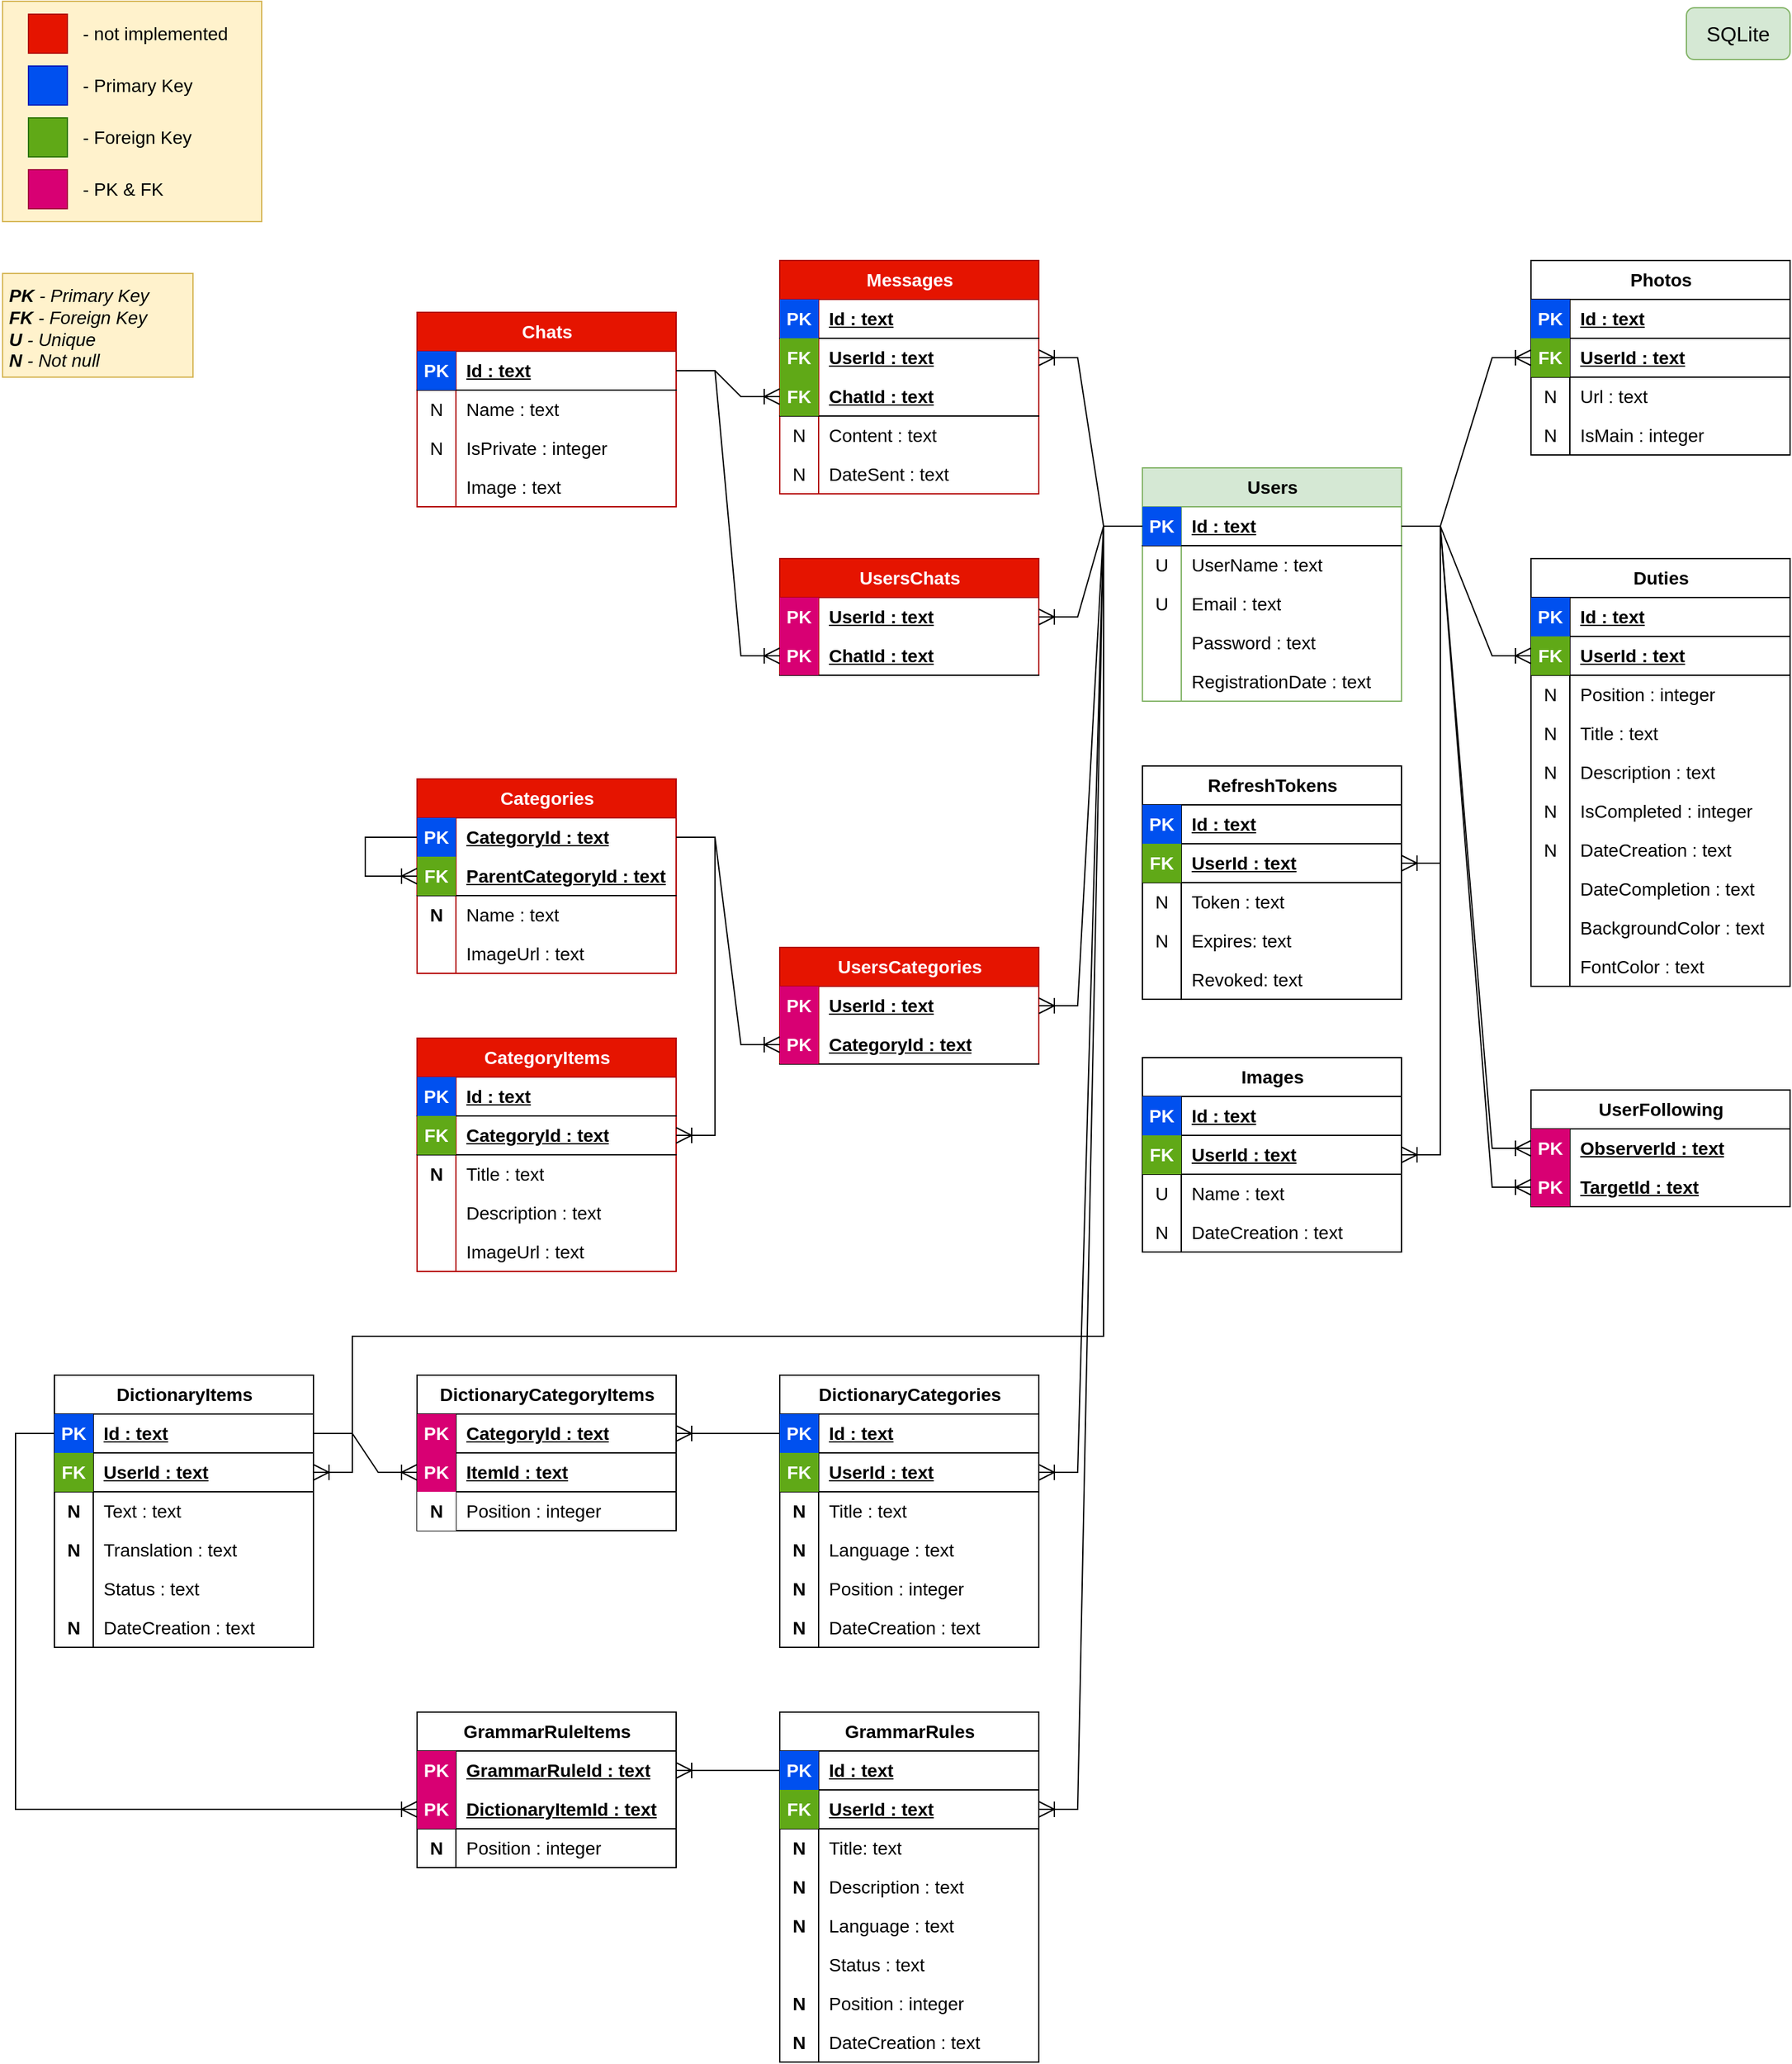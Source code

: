 <mxfile version="21.5.1" type="device">
  <diagram name="Сторінка-1" id="WFCr-dlh56mRX7i9A3j5">
    <mxGraphModel dx="2261" dy="854" grid="1" gridSize="10" guides="1" tooltips="1" connect="1" arrows="1" fold="1" page="1" pageScale="1" pageWidth="827" pageHeight="1169" math="0" shadow="0">
      <root>
        <mxCell id="0" />
        <mxCell id="1" parent="0" />
        <mxCell id="6UYcBD5jXGxbU4CRU2F0-19" value="" style="rounded=0;whiteSpace=wrap;html=1;fillColor=#fff2cc;strokeColor=#d6b656;" parent="1" vertex="1">
          <mxGeometry x="-560" width="200" height="170" as="geometry" />
        </mxCell>
        <mxCell id="i38YBa2pARtEOWNtcNaO-1" value="Users" style="shape=table;startSize=30;container=1;collapsible=1;childLayout=tableLayout;fixedRows=1;rowLines=0;fontStyle=1;align=center;resizeLast=1;html=1;fontSize=14;fillColor=#d5e8d4;strokeColor=#82b366;" parent="1" vertex="1">
          <mxGeometry x="320" y="360" width="200" height="180" as="geometry" />
        </mxCell>
        <mxCell id="i38YBa2pARtEOWNtcNaO-2" value="" style="shape=tableRow;horizontal=0;startSize=0;swimlaneHead=0;swimlaneBody=0;fillColor=none;collapsible=0;dropTarget=0;points=[[0,0.5],[1,0.5]];portConstraint=eastwest;top=0;left=0;right=0;bottom=1;fontSize=14;" parent="i38YBa2pARtEOWNtcNaO-1" vertex="1">
          <mxGeometry y="30" width="200" height="30" as="geometry" />
        </mxCell>
        <mxCell id="i38YBa2pARtEOWNtcNaO-3" value="PK" style="shape=partialRectangle;connectable=0;fillColor=#0050ef;top=0;left=0;bottom=0;right=0;fontStyle=1;overflow=hidden;whiteSpace=wrap;html=1;fontSize=14;fontColor=#ffffff;strokeColor=#001DBC;" parent="i38YBa2pARtEOWNtcNaO-2" vertex="1">
          <mxGeometry width="30" height="30" as="geometry">
            <mxRectangle width="30" height="30" as="alternateBounds" />
          </mxGeometry>
        </mxCell>
        <mxCell id="i38YBa2pARtEOWNtcNaO-4" value="Id : text" style="shape=partialRectangle;connectable=0;fillColor=none;top=0;left=0;bottom=0;right=0;align=left;spacingLeft=6;fontStyle=5;overflow=hidden;whiteSpace=wrap;html=1;fontSize=14;" parent="i38YBa2pARtEOWNtcNaO-2" vertex="1">
          <mxGeometry x="30" width="170" height="30" as="geometry">
            <mxRectangle width="170" height="30" as="alternateBounds" />
          </mxGeometry>
        </mxCell>
        <mxCell id="i38YBa2pARtEOWNtcNaO-5" value="" style="shape=tableRow;horizontal=0;startSize=0;swimlaneHead=0;swimlaneBody=0;fillColor=none;collapsible=0;dropTarget=0;points=[[0,0.5],[1,0.5]];portConstraint=eastwest;top=0;left=0;right=0;bottom=0;fontSize=14;" parent="i38YBa2pARtEOWNtcNaO-1" vertex="1">
          <mxGeometry y="60" width="200" height="30" as="geometry" />
        </mxCell>
        <mxCell id="i38YBa2pARtEOWNtcNaO-6" value="U" style="shape=partialRectangle;connectable=0;fillColor=none;top=0;left=0;bottom=0;right=0;editable=1;overflow=hidden;whiteSpace=wrap;html=1;fontSize=14;" parent="i38YBa2pARtEOWNtcNaO-5" vertex="1">
          <mxGeometry width="30" height="30" as="geometry">
            <mxRectangle width="30" height="30" as="alternateBounds" />
          </mxGeometry>
        </mxCell>
        <mxCell id="i38YBa2pARtEOWNtcNaO-7" value="UserName : text" style="shape=partialRectangle;connectable=0;fillColor=none;top=0;left=0;bottom=0;right=0;align=left;spacingLeft=6;overflow=hidden;whiteSpace=wrap;html=1;fontSize=14;" parent="i38YBa2pARtEOWNtcNaO-5" vertex="1">
          <mxGeometry x="30" width="170" height="30" as="geometry">
            <mxRectangle width="170" height="30" as="alternateBounds" />
          </mxGeometry>
        </mxCell>
        <mxCell id="i38YBa2pARtEOWNtcNaO-8" value="" style="shape=tableRow;horizontal=0;startSize=0;swimlaneHead=0;swimlaneBody=0;fillColor=none;collapsible=0;dropTarget=0;points=[[0,0.5],[1,0.5]];portConstraint=eastwest;top=0;left=0;right=0;bottom=0;fontSize=14;" parent="i38YBa2pARtEOWNtcNaO-1" vertex="1">
          <mxGeometry y="90" width="200" height="30" as="geometry" />
        </mxCell>
        <mxCell id="i38YBa2pARtEOWNtcNaO-9" value="U" style="shape=partialRectangle;connectable=0;fillColor=none;top=0;left=0;bottom=0;right=0;editable=1;overflow=hidden;whiteSpace=wrap;html=1;fontSize=14;" parent="i38YBa2pARtEOWNtcNaO-8" vertex="1">
          <mxGeometry width="30" height="30" as="geometry">
            <mxRectangle width="30" height="30" as="alternateBounds" />
          </mxGeometry>
        </mxCell>
        <mxCell id="i38YBa2pARtEOWNtcNaO-10" value="Email&amp;nbsp;: text" style="shape=partialRectangle;connectable=0;fillColor=none;top=0;left=0;bottom=0;right=0;align=left;spacingLeft=6;overflow=hidden;whiteSpace=wrap;html=1;fontSize=14;" parent="i38YBa2pARtEOWNtcNaO-8" vertex="1">
          <mxGeometry x="30" width="170" height="30" as="geometry">
            <mxRectangle width="170" height="30" as="alternateBounds" />
          </mxGeometry>
        </mxCell>
        <mxCell id="6UYcBD5jXGxbU4CRU2F0-1" value="" style="shape=tableRow;horizontal=0;startSize=0;swimlaneHead=0;swimlaneBody=0;fillColor=none;collapsible=0;dropTarget=0;points=[[0,0.5],[1,0.5]];portConstraint=eastwest;top=0;left=0;right=0;bottom=0;fontSize=14;" parent="i38YBa2pARtEOWNtcNaO-1" vertex="1">
          <mxGeometry y="120" width="200" height="30" as="geometry" />
        </mxCell>
        <mxCell id="6UYcBD5jXGxbU4CRU2F0-2" value="" style="shape=partialRectangle;connectable=0;fillColor=none;top=0;left=0;bottom=0;right=0;editable=1;overflow=hidden;whiteSpace=wrap;html=1;fontSize=14;" parent="6UYcBD5jXGxbU4CRU2F0-1" vertex="1">
          <mxGeometry width="30" height="30" as="geometry">
            <mxRectangle width="30" height="30" as="alternateBounds" />
          </mxGeometry>
        </mxCell>
        <mxCell id="6UYcBD5jXGxbU4CRU2F0-3" value="Password&amp;nbsp;: text" style="shape=partialRectangle;connectable=0;fillColor=none;top=0;left=0;bottom=0;right=0;align=left;spacingLeft=6;overflow=hidden;whiteSpace=wrap;html=1;fontSize=14;" parent="6UYcBD5jXGxbU4CRU2F0-1" vertex="1">
          <mxGeometry x="30" width="170" height="30" as="geometry">
            <mxRectangle width="170" height="30" as="alternateBounds" />
          </mxGeometry>
        </mxCell>
        <mxCell id="i38YBa2pARtEOWNtcNaO-11" value="" style="shape=tableRow;horizontal=0;startSize=0;swimlaneHead=0;swimlaneBody=0;fillColor=none;collapsible=0;dropTarget=0;points=[[0,0.5],[1,0.5]];portConstraint=eastwest;top=0;left=0;right=0;bottom=0;fontSize=14;" parent="i38YBa2pARtEOWNtcNaO-1" vertex="1">
          <mxGeometry y="150" width="200" height="30" as="geometry" />
        </mxCell>
        <mxCell id="i38YBa2pARtEOWNtcNaO-12" value="" style="shape=partialRectangle;connectable=0;fillColor=none;top=0;left=0;bottom=0;right=0;editable=1;overflow=hidden;whiteSpace=wrap;html=1;fontSize=14;" parent="i38YBa2pARtEOWNtcNaO-11" vertex="1">
          <mxGeometry width="30" height="30" as="geometry">
            <mxRectangle width="30" height="30" as="alternateBounds" />
          </mxGeometry>
        </mxCell>
        <mxCell id="i38YBa2pARtEOWNtcNaO-13" value="RegistrationDate : text" style="shape=partialRectangle;connectable=0;fillColor=none;top=0;left=0;bottom=0;right=0;align=left;spacingLeft=6;overflow=hidden;whiteSpace=wrap;html=1;fontSize=14;" parent="i38YBa2pARtEOWNtcNaO-11" vertex="1">
          <mxGeometry x="30" width="170" height="30" as="geometry">
            <mxRectangle width="170" height="30" as="alternateBounds" />
          </mxGeometry>
        </mxCell>
        <mxCell id="i38YBa2pARtEOWNtcNaO-14" value="Duties" style="shape=table;startSize=30;container=1;collapsible=1;childLayout=tableLayout;fixedRows=1;rowLines=0;fontStyle=1;align=center;resizeLast=1;html=1;fontSize=14;" parent="1" vertex="1">
          <mxGeometry x="620" y="430" width="200" height="330" as="geometry">
            <mxRectangle x="320" y="80" width="80" height="30" as="alternateBounds" />
          </mxGeometry>
        </mxCell>
        <mxCell id="i38YBa2pARtEOWNtcNaO-15" value="" style="shape=tableRow;horizontal=0;startSize=0;swimlaneHead=0;swimlaneBody=0;fillColor=none;collapsible=0;dropTarget=0;points=[[0,0.5],[1,0.5]];portConstraint=eastwest;top=0;left=0;right=0;bottom=1;fontSize=14;swimlaneLine=1;labelBorderColor=none;" parent="i38YBa2pARtEOWNtcNaO-14" vertex="1">
          <mxGeometry y="30" width="200" height="30" as="geometry" />
        </mxCell>
        <mxCell id="i38YBa2pARtEOWNtcNaO-16" value="PK" style="shape=partialRectangle;connectable=0;fillColor=#0050ef;top=0;left=0;bottom=0;right=0;fontStyle=1;overflow=hidden;whiteSpace=wrap;html=1;fontSize=14;fontColor=#ffffff;strokeColor=#001DBC;" parent="i38YBa2pARtEOWNtcNaO-15" vertex="1">
          <mxGeometry width="30" height="30" as="geometry">
            <mxRectangle width="30" height="30" as="alternateBounds" />
          </mxGeometry>
        </mxCell>
        <mxCell id="i38YBa2pARtEOWNtcNaO-17" value="Id : text" style="shape=partialRectangle;connectable=0;fillColor=none;top=0;left=0;bottom=0;right=0;align=left;spacingLeft=6;fontStyle=5;overflow=hidden;whiteSpace=wrap;html=1;fontSize=14;" parent="i38YBa2pARtEOWNtcNaO-15" vertex="1">
          <mxGeometry x="30" width="170" height="30" as="geometry">
            <mxRectangle width="170" height="30" as="alternateBounds" />
          </mxGeometry>
        </mxCell>
        <mxCell id="i38YBa2pARtEOWNtcNaO-39" value="" style="shape=tableRow;horizontal=0;startSize=0;swimlaneHead=0;swimlaneBody=0;fillColor=none;collapsible=0;dropTarget=0;points=[[0,0.5],[1,0.5]];portConstraint=eastwest;top=0;left=0;right=0;bottom=1;fontSize=14;strokeColor=default;" parent="i38YBa2pARtEOWNtcNaO-14" vertex="1">
          <mxGeometry y="60" width="200" height="30" as="geometry" />
        </mxCell>
        <mxCell id="i38YBa2pARtEOWNtcNaO-40" value="FK" style="shape=partialRectangle;connectable=0;fillColor=#60a917;top=0;left=0;bottom=0;right=0;fontStyle=1;overflow=hidden;whiteSpace=wrap;html=1;fontSize=14;fontColor=#ffffff;strokeColor=#2D7600;" parent="i38YBa2pARtEOWNtcNaO-39" vertex="1">
          <mxGeometry width="30" height="30" as="geometry">
            <mxRectangle width="30" height="30" as="alternateBounds" />
          </mxGeometry>
        </mxCell>
        <mxCell id="i38YBa2pARtEOWNtcNaO-41" value="UserId : text" style="shape=partialRectangle;connectable=0;fillColor=none;top=0;left=0;bottom=0;right=0;align=left;spacingLeft=6;fontStyle=5;overflow=hidden;whiteSpace=wrap;html=1;fontSize=14;" parent="i38YBa2pARtEOWNtcNaO-39" vertex="1">
          <mxGeometry x="30" width="170" height="30" as="geometry">
            <mxRectangle width="170" height="30" as="alternateBounds" />
          </mxGeometry>
        </mxCell>
        <mxCell id="i38YBa2pARtEOWNtcNaO-18" value="" style="shape=tableRow;horizontal=0;startSize=0;swimlaneHead=0;swimlaneBody=0;fillColor=none;collapsible=0;dropTarget=0;points=[[0,0.5],[1,0.5]];portConstraint=eastwest;top=0;left=0;right=0;bottom=0;fontSize=14;" parent="i38YBa2pARtEOWNtcNaO-14" vertex="1">
          <mxGeometry y="90" width="200" height="30" as="geometry" />
        </mxCell>
        <mxCell id="i38YBa2pARtEOWNtcNaO-19" value="N" style="shape=partialRectangle;connectable=0;fillColor=none;top=0;left=0;bottom=0;right=0;editable=1;overflow=hidden;whiteSpace=wrap;html=1;fontSize=14;" parent="i38YBa2pARtEOWNtcNaO-18" vertex="1">
          <mxGeometry width="30" height="30" as="geometry">
            <mxRectangle width="30" height="30" as="alternateBounds" />
          </mxGeometry>
        </mxCell>
        <mxCell id="i38YBa2pARtEOWNtcNaO-20" value="Position : integer" style="shape=partialRectangle;connectable=0;fillColor=none;top=0;left=0;bottom=0;right=0;align=left;spacingLeft=6;overflow=hidden;whiteSpace=wrap;html=1;fontSize=14;" parent="i38YBa2pARtEOWNtcNaO-18" vertex="1">
          <mxGeometry x="30" width="170" height="30" as="geometry">
            <mxRectangle width="170" height="30" as="alternateBounds" />
          </mxGeometry>
        </mxCell>
        <mxCell id="i38YBa2pARtEOWNtcNaO-21" value="" style="shape=tableRow;horizontal=0;startSize=0;swimlaneHead=0;swimlaneBody=0;fillColor=none;collapsible=0;dropTarget=0;points=[[0,0.5],[1,0.5]];portConstraint=eastwest;top=0;left=0;right=0;bottom=0;fontSize=14;" parent="i38YBa2pARtEOWNtcNaO-14" vertex="1">
          <mxGeometry y="120" width="200" height="30" as="geometry" />
        </mxCell>
        <mxCell id="i38YBa2pARtEOWNtcNaO-22" value="N" style="shape=partialRectangle;connectable=0;fillColor=none;top=0;left=0;bottom=0;right=0;editable=1;overflow=hidden;whiteSpace=wrap;html=1;fontSize=14;" parent="i38YBa2pARtEOWNtcNaO-21" vertex="1">
          <mxGeometry width="30" height="30" as="geometry">
            <mxRectangle width="30" height="30" as="alternateBounds" />
          </mxGeometry>
        </mxCell>
        <mxCell id="i38YBa2pARtEOWNtcNaO-23" value="Title : text" style="shape=partialRectangle;connectable=0;fillColor=none;top=0;left=0;bottom=0;right=0;align=left;spacingLeft=6;overflow=hidden;whiteSpace=wrap;html=1;fontSize=14;" parent="i38YBa2pARtEOWNtcNaO-21" vertex="1">
          <mxGeometry x="30" width="170" height="30" as="geometry">
            <mxRectangle width="170" height="30" as="alternateBounds" />
          </mxGeometry>
        </mxCell>
        <mxCell id="i38YBa2pARtEOWNtcNaO-24" value="" style="shape=tableRow;horizontal=0;startSize=0;swimlaneHead=0;swimlaneBody=0;fillColor=none;collapsible=0;dropTarget=0;points=[[0,0.5],[1,0.5]];portConstraint=eastwest;top=0;left=0;right=0;bottom=0;fontSize=14;" parent="i38YBa2pARtEOWNtcNaO-14" vertex="1">
          <mxGeometry y="150" width="200" height="30" as="geometry" />
        </mxCell>
        <mxCell id="i38YBa2pARtEOWNtcNaO-25" value="N" style="shape=partialRectangle;connectable=0;fillColor=none;top=0;left=0;bottom=0;right=0;editable=1;overflow=hidden;whiteSpace=wrap;html=1;fontSize=14;" parent="i38YBa2pARtEOWNtcNaO-24" vertex="1">
          <mxGeometry width="30" height="30" as="geometry">
            <mxRectangle width="30" height="30" as="alternateBounds" />
          </mxGeometry>
        </mxCell>
        <mxCell id="i38YBa2pARtEOWNtcNaO-26" value="Description : text" style="shape=partialRectangle;connectable=0;fillColor=none;top=0;left=0;bottom=0;right=0;align=left;spacingLeft=6;overflow=hidden;whiteSpace=wrap;html=1;fontSize=14;" parent="i38YBa2pARtEOWNtcNaO-24" vertex="1">
          <mxGeometry x="30" width="170" height="30" as="geometry">
            <mxRectangle width="170" height="30" as="alternateBounds" />
          </mxGeometry>
        </mxCell>
        <mxCell id="i38YBa2pARtEOWNtcNaO-64" value="" style="shape=tableRow;horizontal=0;startSize=0;swimlaneHead=0;swimlaneBody=0;fillColor=none;collapsible=0;dropTarget=0;points=[[0,0.5],[1,0.5]];portConstraint=eastwest;top=0;left=0;right=0;bottom=0;fontSize=14;" parent="i38YBa2pARtEOWNtcNaO-14" vertex="1">
          <mxGeometry y="180" width="200" height="30" as="geometry" />
        </mxCell>
        <mxCell id="i38YBa2pARtEOWNtcNaO-65" value="N" style="shape=partialRectangle;connectable=0;fillColor=none;top=0;left=0;bottom=0;right=0;editable=1;overflow=hidden;whiteSpace=wrap;html=1;fontSize=14;" parent="i38YBa2pARtEOWNtcNaO-64" vertex="1">
          <mxGeometry width="30" height="30" as="geometry">
            <mxRectangle width="30" height="30" as="alternateBounds" />
          </mxGeometry>
        </mxCell>
        <mxCell id="i38YBa2pARtEOWNtcNaO-66" value="IsCompleted : integer" style="shape=partialRectangle;connectable=0;fillColor=none;top=0;left=0;bottom=0;right=0;align=left;spacingLeft=6;overflow=hidden;whiteSpace=wrap;html=1;fontSize=14;" parent="i38YBa2pARtEOWNtcNaO-64" vertex="1">
          <mxGeometry x="30" width="170" height="30" as="geometry">
            <mxRectangle width="170" height="30" as="alternateBounds" />
          </mxGeometry>
        </mxCell>
        <mxCell id="i38YBa2pARtEOWNtcNaO-67" value="" style="shape=tableRow;horizontal=0;startSize=0;swimlaneHead=0;swimlaneBody=0;fillColor=none;collapsible=0;dropTarget=0;points=[[0,0.5],[1,0.5]];portConstraint=eastwest;top=0;left=0;right=0;bottom=0;fontSize=14;" parent="i38YBa2pARtEOWNtcNaO-14" vertex="1">
          <mxGeometry y="210" width="200" height="30" as="geometry" />
        </mxCell>
        <mxCell id="i38YBa2pARtEOWNtcNaO-68" value="N" style="shape=partialRectangle;connectable=0;fillColor=none;top=0;left=0;bottom=0;right=0;editable=1;overflow=hidden;whiteSpace=wrap;html=1;fontSize=14;" parent="i38YBa2pARtEOWNtcNaO-67" vertex="1">
          <mxGeometry width="30" height="30" as="geometry">
            <mxRectangle width="30" height="30" as="alternateBounds" />
          </mxGeometry>
        </mxCell>
        <mxCell id="i38YBa2pARtEOWNtcNaO-69" value="DateCreation : text" style="shape=partialRectangle;connectable=0;fillColor=none;top=0;left=0;bottom=0;right=0;align=left;spacingLeft=6;overflow=hidden;whiteSpace=wrap;html=1;fontSize=14;" parent="i38YBa2pARtEOWNtcNaO-67" vertex="1">
          <mxGeometry x="30" width="170" height="30" as="geometry">
            <mxRectangle width="170" height="30" as="alternateBounds" />
          </mxGeometry>
        </mxCell>
        <mxCell id="i38YBa2pARtEOWNtcNaO-70" value="" style="shape=tableRow;horizontal=0;startSize=0;swimlaneHead=0;swimlaneBody=0;fillColor=none;collapsible=0;dropTarget=0;points=[[0,0.5],[1,0.5]];portConstraint=eastwest;top=0;left=0;right=0;bottom=0;fontSize=14;" parent="i38YBa2pARtEOWNtcNaO-14" vertex="1">
          <mxGeometry y="240" width="200" height="30" as="geometry" />
        </mxCell>
        <mxCell id="i38YBa2pARtEOWNtcNaO-71" value="" style="shape=partialRectangle;connectable=0;fillColor=none;top=0;left=0;bottom=0;right=0;editable=1;overflow=hidden;whiteSpace=wrap;html=1;fontSize=14;" parent="i38YBa2pARtEOWNtcNaO-70" vertex="1">
          <mxGeometry width="30" height="30" as="geometry">
            <mxRectangle width="30" height="30" as="alternateBounds" />
          </mxGeometry>
        </mxCell>
        <mxCell id="i38YBa2pARtEOWNtcNaO-72" value="DateCompletion : text" style="shape=partialRectangle;connectable=0;fillColor=none;top=0;left=0;bottom=0;right=0;align=left;spacingLeft=6;overflow=hidden;whiteSpace=wrap;html=1;fontSize=14;" parent="i38YBa2pARtEOWNtcNaO-70" vertex="1">
          <mxGeometry x="30" width="170" height="30" as="geometry">
            <mxRectangle width="170" height="30" as="alternateBounds" />
          </mxGeometry>
        </mxCell>
        <mxCell id="i38YBa2pARtEOWNtcNaO-73" value="" style="shape=tableRow;horizontal=0;startSize=0;swimlaneHead=0;swimlaneBody=0;fillColor=none;collapsible=0;dropTarget=0;points=[[0,0.5],[1,0.5]];portConstraint=eastwest;top=0;left=0;right=0;bottom=0;fontSize=14;" parent="i38YBa2pARtEOWNtcNaO-14" vertex="1">
          <mxGeometry y="270" width="200" height="30" as="geometry" />
        </mxCell>
        <mxCell id="i38YBa2pARtEOWNtcNaO-74" value="" style="shape=partialRectangle;connectable=0;fillColor=none;top=0;left=0;bottom=0;right=0;editable=1;overflow=hidden;whiteSpace=wrap;html=1;fontSize=14;" parent="i38YBa2pARtEOWNtcNaO-73" vertex="1">
          <mxGeometry width="30" height="30" as="geometry">
            <mxRectangle width="30" height="30" as="alternateBounds" />
          </mxGeometry>
        </mxCell>
        <mxCell id="i38YBa2pARtEOWNtcNaO-75" value="BackgroundColor : text" style="shape=partialRectangle;connectable=0;fillColor=none;top=0;left=0;bottom=0;right=0;align=left;spacingLeft=6;overflow=hidden;whiteSpace=wrap;html=1;fontSize=14;" parent="i38YBa2pARtEOWNtcNaO-73" vertex="1">
          <mxGeometry x="30" width="170" height="30" as="geometry">
            <mxRectangle width="170" height="30" as="alternateBounds" />
          </mxGeometry>
        </mxCell>
        <mxCell id="i38YBa2pARtEOWNtcNaO-76" value="" style="shape=tableRow;horizontal=0;startSize=0;swimlaneHead=0;swimlaneBody=0;fillColor=none;collapsible=0;dropTarget=0;points=[[0,0.5],[1,0.5]];portConstraint=eastwest;top=0;left=0;right=0;bottom=0;fontSize=14;" parent="i38YBa2pARtEOWNtcNaO-14" vertex="1">
          <mxGeometry y="300" width="200" height="30" as="geometry" />
        </mxCell>
        <mxCell id="i38YBa2pARtEOWNtcNaO-77" value="" style="shape=partialRectangle;connectable=0;fillColor=none;top=0;left=0;bottom=0;right=0;editable=1;overflow=hidden;whiteSpace=wrap;html=1;fontSize=14;" parent="i38YBa2pARtEOWNtcNaO-76" vertex="1">
          <mxGeometry width="30" height="30" as="geometry">
            <mxRectangle width="30" height="30" as="alternateBounds" />
          </mxGeometry>
        </mxCell>
        <mxCell id="i38YBa2pARtEOWNtcNaO-78" value="FontColor : text" style="shape=partialRectangle;connectable=0;fillColor=none;top=0;left=0;bottom=0;right=0;align=left;spacingLeft=6;overflow=hidden;whiteSpace=wrap;html=1;fontSize=14;" parent="i38YBa2pARtEOWNtcNaO-76" vertex="1">
          <mxGeometry x="30" width="170" height="30" as="geometry">
            <mxRectangle width="170" height="30" as="alternateBounds" />
          </mxGeometry>
        </mxCell>
        <mxCell id="i38YBa2pARtEOWNtcNaO-79" value="" style="edgeStyle=entityRelationEdgeStyle;fontSize=12;html=1;endArrow=ERoneToMany;rounded=0;exitX=1;exitY=0.5;exitDx=0;exitDy=0;entryX=0;entryY=0.5;entryDx=0;entryDy=0;endSize=10;startSize=10;" parent="1" source="i38YBa2pARtEOWNtcNaO-2" target="i38YBa2pARtEOWNtcNaO-39" edge="1">
          <mxGeometry width="100" height="100" relative="1" as="geometry">
            <mxPoint x="360" y="570" as="sourcePoint" />
            <mxPoint x="460" y="470" as="targetPoint" />
          </mxGeometry>
        </mxCell>
        <mxCell id="i38YBa2pARtEOWNtcNaO-80" value="Photos" style="shape=table;startSize=30;container=1;collapsible=1;childLayout=tableLayout;fixedRows=1;rowLines=0;fontStyle=1;align=center;resizeLast=1;html=1;fontSize=14;" parent="1" vertex="1">
          <mxGeometry x="620" y="200" width="200" height="150" as="geometry">
            <mxRectangle x="320" y="80" width="80" height="30" as="alternateBounds" />
          </mxGeometry>
        </mxCell>
        <mxCell id="i38YBa2pARtEOWNtcNaO-81" value="" style="shape=tableRow;horizontal=0;startSize=0;swimlaneHead=0;swimlaneBody=0;fillColor=none;collapsible=0;dropTarget=0;points=[[0,0.5],[1,0.5]];portConstraint=eastwest;top=0;left=0;right=0;bottom=1;fontSize=14;swimlaneLine=1;labelBorderColor=none;" parent="i38YBa2pARtEOWNtcNaO-80" vertex="1">
          <mxGeometry y="30" width="200" height="30" as="geometry" />
        </mxCell>
        <mxCell id="i38YBa2pARtEOWNtcNaO-82" value="PK" style="shape=partialRectangle;connectable=0;fillColor=#0050ef;top=0;left=0;bottom=0;right=0;fontStyle=1;overflow=hidden;whiteSpace=wrap;html=1;fontSize=14;fontColor=#ffffff;strokeColor=#001DBC;" parent="i38YBa2pARtEOWNtcNaO-81" vertex="1">
          <mxGeometry width="30" height="30" as="geometry">
            <mxRectangle width="30" height="30" as="alternateBounds" />
          </mxGeometry>
        </mxCell>
        <mxCell id="i38YBa2pARtEOWNtcNaO-83" value="Id : text" style="shape=partialRectangle;connectable=0;fillColor=none;top=0;left=0;bottom=0;right=0;align=left;spacingLeft=6;fontStyle=5;overflow=hidden;whiteSpace=wrap;html=1;fontSize=14;" parent="i38YBa2pARtEOWNtcNaO-81" vertex="1">
          <mxGeometry x="30" width="170" height="30" as="geometry">
            <mxRectangle width="170" height="30" as="alternateBounds" />
          </mxGeometry>
        </mxCell>
        <mxCell id="i38YBa2pARtEOWNtcNaO-84" value="" style="shape=tableRow;horizontal=0;startSize=0;swimlaneHead=0;swimlaneBody=0;fillColor=none;collapsible=0;dropTarget=0;points=[[0,0.5],[1,0.5]];portConstraint=eastwest;top=0;left=0;right=0;bottom=1;fontSize=14;strokeColor=default;" parent="i38YBa2pARtEOWNtcNaO-80" vertex="1">
          <mxGeometry y="60" width="200" height="30" as="geometry" />
        </mxCell>
        <mxCell id="i38YBa2pARtEOWNtcNaO-85" value="FK" style="shape=partialRectangle;connectable=0;fillColor=#60a917;top=0;left=0;bottom=0;right=0;fontStyle=1;overflow=hidden;whiteSpace=wrap;html=1;fontSize=14;fontColor=#ffffff;strokeColor=#2D7600;" parent="i38YBa2pARtEOWNtcNaO-84" vertex="1">
          <mxGeometry width="30" height="30" as="geometry">
            <mxRectangle width="30" height="30" as="alternateBounds" />
          </mxGeometry>
        </mxCell>
        <mxCell id="i38YBa2pARtEOWNtcNaO-86" value="UserId : text" style="shape=partialRectangle;connectable=0;fillColor=none;top=0;left=0;bottom=0;right=0;align=left;spacingLeft=6;fontStyle=5;overflow=hidden;whiteSpace=wrap;html=1;fontSize=14;" parent="i38YBa2pARtEOWNtcNaO-84" vertex="1">
          <mxGeometry x="30" width="170" height="30" as="geometry">
            <mxRectangle width="170" height="30" as="alternateBounds" />
          </mxGeometry>
        </mxCell>
        <mxCell id="i38YBa2pARtEOWNtcNaO-87" value="" style="shape=tableRow;horizontal=0;startSize=0;swimlaneHead=0;swimlaneBody=0;fillColor=none;collapsible=0;dropTarget=0;points=[[0,0.5],[1,0.5]];portConstraint=eastwest;top=0;left=0;right=0;bottom=0;fontSize=14;" parent="i38YBa2pARtEOWNtcNaO-80" vertex="1">
          <mxGeometry y="90" width="200" height="30" as="geometry" />
        </mxCell>
        <mxCell id="i38YBa2pARtEOWNtcNaO-88" value="N" style="shape=partialRectangle;connectable=0;fillColor=none;top=0;left=0;bottom=0;right=0;editable=1;overflow=hidden;whiteSpace=wrap;html=1;fontSize=14;" parent="i38YBa2pARtEOWNtcNaO-87" vertex="1">
          <mxGeometry width="30" height="30" as="geometry">
            <mxRectangle width="30" height="30" as="alternateBounds" />
          </mxGeometry>
        </mxCell>
        <mxCell id="i38YBa2pARtEOWNtcNaO-89" value="Url : text" style="shape=partialRectangle;connectable=0;fillColor=none;top=0;left=0;bottom=0;right=0;align=left;spacingLeft=6;overflow=hidden;whiteSpace=wrap;html=1;fontSize=14;" parent="i38YBa2pARtEOWNtcNaO-87" vertex="1">
          <mxGeometry x="30" width="170" height="30" as="geometry">
            <mxRectangle width="170" height="30" as="alternateBounds" />
          </mxGeometry>
        </mxCell>
        <mxCell id="i38YBa2pARtEOWNtcNaO-90" value="" style="shape=tableRow;horizontal=0;startSize=0;swimlaneHead=0;swimlaneBody=0;fillColor=none;collapsible=0;dropTarget=0;points=[[0,0.5],[1,0.5]];portConstraint=eastwest;top=0;left=0;right=0;bottom=0;fontSize=14;" parent="i38YBa2pARtEOWNtcNaO-80" vertex="1">
          <mxGeometry y="120" width="200" height="30" as="geometry" />
        </mxCell>
        <mxCell id="i38YBa2pARtEOWNtcNaO-91" value="N" style="shape=partialRectangle;connectable=0;fillColor=none;top=0;left=0;bottom=0;right=0;editable=1;overflow=hidden;whiteSpace=wrap;html=1;fontSize=14;" parent="i38YBa2pARtEOWNtcNaO-90" vertex="1">
          <mxGeometry width="30" height="30" as="geometry">
            <mxRectangle width="30" height="30" as="alternateBounds" />
          </mxGeometry>
        </mxCell>
        <mxCell id="i38YBa2pARtEOWNtcNaO-92" value="IsMain : integer" style="shape=partialRectangle;connectable=0;fillColor=none;top=0;left=0;bottom=0;right=0;align=left;spacingLeft=6;overflow=hidden;whiteSpace=wrap;html=1;fontSize=14;" parent="i38YBa2pARtEOWNtcNaO-90" vertex="1">
          <mxGeometry x="30" width="170" height="30" as="geometry">
            <mxRectangle width="170" height="30" as="alternateBounds" />
          </mxGeometry>
        </mxCell>
        <mxCell id="i38YBa2pARtEOWNtcNaO-111" value="" style="edgeStyle=entityRelationEdgeStyle;fontSize=12;html=1;endArrow=ERoneToMany;rounded=0;entryX=0;entryY=0.5;entryDx=0;entryDy=0;endSize=10;startSize=10;exitX=1;exitY=0.5;exitDx=0;exitDy=0;" parent="1" source="i38YBa2pARtEOWNtcNaO-2" target="i38YBa2pARtEOWNtcNaO-84" edge="1">
          <mxGeometry width="100" height="100" relative="1" as="geometry">
            <mxPoint x="500" y="370" as="sourcePoint" />
            <mxPoint x="610" y="485" as="targetPoint" />
          </mxGeometry>
        </mxCell>
        <mxCell id="i38YBa2pARtEOWNtcNaO-112" value="Chats" style="shape=table;startSize=30;container=1;collapsible=1;childLayout=tableLayout;fixedRows=1;rowLines=0;fontStyle=1;align=center;resizeLast=1;html=1;fontSize=14;fillColor=#e51400;strokeColor=#B20000;fontColor=#ffffff;" parent="1" vertex="1">
          <mxGeometry x="-240" y="240" width="200" height="150" as="geometry" />
        </mxCell>
        <mxCell id="i38YBa2pARtEOWNtcNaO-113" value="" style="shape=tableRow;horizontal=0;startSize=0;swimlaneHead=0;swimlaneBody=0;fillColor=none;collapsible=0;dropTarget=0;points=[[0,0.5],[1,0.5]];portConstraint=eastwest;top=0;left=0;right=0;bottom=1;fontSize=14;" parent="i38YBa2pARtEOWNtcNaO-112" vertex="1">
          <mxGeometry y="30" width="200" height="30" as="geometry" />
        </mxCell>
        <mxCell id="i38YBa2pARtEOWNtcNaO-114" value="PK" style="shape=partialRectangle;connectable=0;fillColor=#0050ef;top=0;left=0;bottom=0;right=0;fontStyle=1;overflow=hidden;whiteSpace=wrap;html=1;fontSize=14;fontColor=#ffffff;strokeColor=#001DBC;" parent="i38YBa2pARtEOWNtcNaO-113" vertex="1">
          <mxGeometry width="30" height="30" as="geometry">
            <mxRectangle width="30" height="30" as="alternateBounds" />
          </mxGeometry>
        </mxCell>
        <mxCell id="i38YBa2pARtEOWNtcNaO-115" value="Id : text" style="shape=partialRectangle;connectable=0;fillColor=none;top=0;left=0;bottom=0;right=0;align=left;spacingLeft=6;fontStyle=5;overflow=hidden;whiteSpace=wrap;html=1;fontSize=14;" parent="i38YBa2pARtEOWNtcNaO-113" vertex="1">
          <mxGeometry x="30" width="170" height="30" as="geometry">
            <mxRectangle width="170" height="30" as="alternateBounds" />
          </mxGeometry>
        </mxCell>
        <mxCell id="i38YBa2pARtEOWNtcNaO-116" value="" style="shape=tableRow;horizontal=0;startSize=0;swimlaneHead=0;swimlaneBody=0;fillColor=none;collapsible=0;dropTarget=0;points=[[0,0.5],[1,0.5]];portConstraint=eastwest;top=0;left=0;right=0;bottom=0;fontSize=14;" parent="i38YBa2pARtEOWNtcNaO-112" vertex="1">
          <mxGeometry y="60" width="200" height="30" as="geometry" />
        </mxCell>
        <mxCell id="i38YBa2pARtEOWNtcNaO-117" value="N" style="shape=partialRectangle;connectable=0;fillColor=none;top=0;left=0;bottom=0;right=0;editable=1;overflow=hidden;whiteSpace=wrap;html=1;fontSize=14;" parent="i38YBa2pARtEOWNtcNaO-116" vertex="1">
          <mxGeometry width="30" height="30" as="geometry">
            <mxRectangle width="30" height="30" as="alternateBounds" />
          </mxGeometry>
        </mxCell>
        <mxCell id="i38YBa2pARtEOWNtcNaO-118" value="Name : text" style="shape=partialRectangle;connectable=0;fillColor=none;top=0;left=0;bottom=0;right=0;align=left;spacingLeft=6;overflow=hidden;whiteSpace=wrap;html=1;fontSize=14;" parent="i38YBa2pARtEOWNtcNaO-116" vertex="1">
          <mxGeometry x="30" width="170" height="30" as="geometry">
            <mxRectangle width="170" height="30" as="alternateBounds" />
          </mxGeometry>
        </mxCell>
        <mxCell id="i38YBa2pARtEOWNtcNaO-119" value="" style="shape=tableRow;horizontal=0;startSize=0;swimlaneHead=0;swimlaneBody=0;fillColor=none;collapsible=0;dropTarget=0;points=[[0,0.5],[1,0.5]];portConstraint=eastwest;top=0;left=0;right=0;bottom=0;fontSize=14;" parent="i38YBa2pARtEOWNtcNaO-112" vertex="1">
          <mxGeometry y="90" width="200" height="30" as="geometry" />
        </mxCell>
        <mxCell id="i38YBa2pARtEOWNtcNaO-120" value="N" style="shape=partialRectangle;connectable=0;fillColor=none;top=0;left=0;bottom=0;right=0;editable=1;overflow=hidden;whiteSpace=wrap;html=1;fontSize=14;" parent="i38YBa2pARtEOWNtcNaO-119" vertex="1">
          <mxGeometry width="30" height="30" as="geometry">
            <mxRectangle width="30" height="30" as="alternateBounds" />
          </mxGeometry>
        </mxCell>
        <mxCell id="i38YBa2pARtEOWNtcNaO-121" value="IsPrivate : integer" style="shape=partialRectangle;connectable=0;fillColor=none;top=0;left=0;bottom=0;right=0;align=left;spacingLeft=6;overflow=hidden;whiteSpace=wrap;html=1;fontSize=14;" parent="i38YBa2pARtEOWNtcNaO-119" vertex="1">
          <mxGeometry x="30" width="170" height="30" as="geometry">
            <mxRectangle width="170" height="30" as="alternateBounds" />
          </mxGeometry>
        </mxCell>
        <mxCell id="i38YBa2pARtEOWNtcNaO-142" value="" style="shape=tableRow;horizontal=0;startSize=0;swimlaneHead=0;swimlaneBody=0;fillColor=none;collapsible=0;dropTarget=0;points=[[0,0.5],[1,0.5]];portConstraint=eastwest;top=0;left=0;right=0;bottom=0;fontSize=14;" parent="i38YBa2pARtEOWNtcNaO-112" vertex="1">
          <mxGeometry y="120" width="200" height="30" as="geometry" />
        </mxCell>
        <mxCell id="i38YBa2pARtEOWNtcNaO-143" value="" style="shape=partialRectangle;connectable=0;fillColor=none;top=0;left=0;bottom=0;right=0;editable=1;overflow=hidden;whiteSpace=wrap;html=1;fontSize=14;" parent="i38YBa2pARtEOWNtcNaO-142" vertex="1">
          <mxGeometry width="30" height="30" as="geometry">
            <mxRectangle width="30" height="30" as="alternateBounds" />
          </mxGeometry>
        </mxCell>
        <mxCell id="i38YBa2pARtEOWNtcNaO-144" value="Image : text" style="shape=partialRectangle;connectable=0;fillColor=none;top=0;left=0;bottom=0;right=0;align=left;spacingLeft=6;overflow=hidden;whiteSpace=wrap;html=1;fontSize=14;" parent="i38YBa2pARtEOWNtcNaO-142" vertex="1">
          <mxGeometry x="30" width="170" height="30" as="geometry">
            <mxRectangle width="170" height="30" as="alternateBounds" />
          </mxGeometry>
        </mxCell>
        <mxCell id="i38YBa2pARtEOWNtcNaO-125" value="SQLite" style="rounded=1;align=center;fillColor=#d5e8d4;strokeColor=#82b366;html=1;whiteSpace=wrap;fontSize=16;fontColor=#000000;" parent="1" vertex="1">
          <mxGeometry x="740" y="5" width="80" height="40" as="geometry" />
        </mxCell>
        <mxCell id="i38YBa2pARtEOWNtcNaO-126" value="UsersChats" style="shape=table;startSize=30;container=1;collapsible=1;childLayout=tableLayout;fixedRows=1;rowLines=0;fontStyle=1;align=center;resizeLast=1;html=1;fontSize=14;fillColor=#e51400;strokeColor=#B20000;fontColor=#ffffff;" parent="1" vertex="1">
          <mxGeometry x="40" y="430" width="200" height="90" as="geometry" />
        </mxCell>
        <mxCell id="i38YBa2pARtEOWNtcNaO-139" value="" style="shape=tableRow;horizontal=0;startSize=0;swimlaneHead=0;swimlaneBody=0;fillColor=none;collapsible=0;dropTarget=0;points=[[0,0.5],[1,0.5]];portConstraint=eastwest;top=0;left=0;right=0;bottom=0;fontSize=14;" parent="i38YBa2pARtEOWNtcNaO-126" vertex="1">
          <mxGeometry y="30" width="200" height="30" as="geometry" />
        </mxCell>
        <mxCell id="i38YBa2pARtEOWNtcNaO-140" value="PK" style="shape=partialRectangle;connectable=0;fillColor=#d80073;top=0;left=0;bottom=0;right=0;fontStyle=1;overflow=hidden;whiteSpace=wrap;html=1;fontSize=14;fontColor=#ffffff;strokeColor=#A50040;" parent="i38YBa2pARtEOWNtcNaO-139" vertex="1">
          <mxGeometry width="30" height="30" as="geometry">
            <mxRectangle width="30" height="30" as="alternateBounds" />
          </mxGeometry>
        </mxCell>
        <mxCell id="i38YBa2pARtEOWNtcNaO-141" value="UserId : text" style="shape=partialRectangle;connectable=0;fillColor=none;top=0;left=0;bottom=0;right=0;align=left;spacingLeft=6;fontStyle=5;overflow=hidden;whiteSpace=wrap;html=1;fontSize=14;" parent="i38YBa2pARtEOWNtcNaO-139" vertex="1">
          <mxGeometry x="30" width="170" height="30" as="geometry">
            <mxRectangle width="170" height="30" as="alternateBounds" />
          </mxGeometry>
        </mxCell>
        <mxCell id="i38YBa2pARtEOWNtcNaO-136" value="" style="shape=tableRow;horizontal=0;startSize=0;swimlaneHead=0;swimlaneBody=0;fillColor=none;collapsible=0;dropTarget=0;points=[[0,0.5],[1,0.5]];portConstraint=eastwest;top=0;left=0;right=0;bottom=1;fontSize=14;" parent="i38YBa2pARtEOWNtcNaO-126" vertex="1">
          <mxGeometry y="60" width="200" height="30" as="geometry" />
        </mxCell>
        <mxCell id="i38YBa2pARtEOWNtcNaO-137" value="PK" style="shape=partialRectangle;connectable=0;fillColor=#d80073;top=0;left=0;bottom=0;right=0;fontStyle=1;overflow=hidden;whiteSpace=wrap;html=1;fontSize=14;fontColor=#ffffff;strokeColor=#A50040;" parent="i38YBa2pARtEOWNtcNaO-136" vertex="1">
          <mxGeometry width="30" height="30" as="geometry">
            <mxRectangle width="30" height="30" as="alternateBounds" />
          </mxGeometry>
        </mxCell>
        <mxCell id="i38YBa2pARtEOWNtcNaO-138" value="ChatId : text" style="shape=partialRectangle;connectable=0;fillColor=none;top=0;left=0;bottom=0;right=0;align=left;spacingLeft=6;fontStyle=5;overflow=hidden;whiteSpace=wrap;html=1;fontSize=14;" parent="i38YBa2pARtEOWNtcNaO-136" vertex="1">
          <mxGeometry x="30" width="170" height="30" as="geometry">
            <mxRectangle width="170" height="30" as="alternateBounds" />
          </mxGeometry>
        </mxCell>
        <mxCell id="i38YBa2pARtEOWNtcNaO-145" value="Messages" style="shape=table;startSize=30;container=1;collapsible=1;childLayout=tableLayout;fixedRows=1;rowLines=0;fontStyle=1;align=center;resizeLast=1;html=1;fontSize=14;fillColor=#e51400;strokeColor=#B20000;fontColor=#ffffff;" parent="1" vertex="1">
          <mxGeometry x="40" y="200" width="200" height="180" as="geometry" />
        </mxCell>
        <mxCell id="i38YBa2pARtEOWNtcNaO-146" value="" style="shape=tableRow;horizontal=0;startSize=0;swimlaneHead=0;swimlaneBody=0;fillColor=none;collapsible=0;dropTarget=0;points=[[0,0.5],[1,0.5]];portConstraint=eastwest;top=0;left=0;right=0;bottom=1;fontSize=14;" parent="i38YBa2pARtEOWNtcNaO-145" vertex="1">
          <mxGeometry y="30" width="200" height="30" as="geometry" />
        </mxCell>
        <mxCell id="i38YBa2pARtEOWNtcNaO-147" value="PK" style="shape=partialRectangle;connectable=0;fillColor=#0050ef;top=0;left=0;bottom=0;right=0;fontStyle=1;overflow=hidden;whiteSpace=wrap;html=1;fontSize=14;fontColor=#ffffff;strokeColor=#001DBC;" parent="i38YBa2pARtEOWNtcNaO-146" vertex="1">
          <mxGeometry width="30" height="30" as="geometry">
            <mxRectangle width="30" height="30" as="alternateBounds" />
          </mxGeometry>
        </mxCell>
        <mxCell id="i38YBa2pARtEOWNtcNaO-148" value="Id : text" style="shape=partialRectangle;connectable=0;fillColor=none;top=0;left=0;bottom=0;right=0;align=left;spacingLeft=6;fontStyle=5;overflow=hidden;whiteSpace=wrap;html=1;fontSize=14;" parent="i38YBa2pARtEOWNtcNaO-146" vertex="1">
          <mxGeometry x="30" width="170" height="30" as="geometry">
            <mxRectangle width="170" height="30" as="alternateBounds" />
          </mxGeometry>
        </mxCell>
        <mxCell id="i38YBa2pARtEOWNtcNaO-158" value="" style="shape=tableRow;horizontal=0;startSize=0;swimlaneHead=0;swimlaneBody=0;fillColor=none;collapsible=0;dropTarget=0;points=[[0,0.5],[1,0.5]];portConstraint=eastwest;top=0;left=0;right=0;bottom=0;fontSize=14;" parent="i38YBa2pARtEOWNtcNaO-145" vertex="1">
          <mxGeometry y="60" width="200" height="30" as="geometry" />
        </mxCell>
        <mxCell id="i38YBa2pARtEOWNtcNaO-159" value="FK" style="shape=partialRectangle;connectable=0;fillColor=#60a917;top=0;left=0;bottom=0;right=0;editable=1;overflow=hidden;whiteSpace=wrap;html=1;fontSize=14;fontStyle=1;strokeColor=#2D7600;fontColor=#ffffff;" parent="i38YBa2pARtEOWNtcNaO-158" vertex="1">
          <mxGeometry width="30" height="30" as="geometry">
            <mxRectangle width="30" height="30" as="alternateBounds" />
          </mxGeometry>
        </mxCell>
        <mxCell id="i38YBa2pARtEOWNtcNaO-160" value="UserId&amp;nbsp;: text" style="shape=partialRectangle;connectable=0;fillColor=none;top=0;left=0;bottom=0;right=0;align=left;spacingLeft=6;overflow=hidden;whiteSpace=wrap;html=1;fontSize=14;fontStyle=5" parent="i38YBa2pARtEOWNtcNaO-158" vertex="1">
          <mxGeometry x="30" width="170" height="30" as="geometry">
            <mxRectangle width="170" height="30" as="alternateBounds" />
          </mxGeometry>
        </mxCell>
        <mxCell id="i38YBa2pARtEOWNtcNaO-149" value="" style="shape=tableRow;horizontal=0;startSize=0;swimlaneHead=0;swimlaneBody=0;fillColor=none;collapsible=0;dropTarget=0;points=[[0,0.5],[1,0.5]];portConstraint=eastwest;top=0;left=0;right=0;bottom=1;fontSize=14;" parent="i38YBa2pARtEOWNtcNaO-145" vertex="1">
          <mxGeometry y="90" width="200" height="30" as="geometry" />
        </mxCell>
        <mxCell id="i38YBa2pARtEOWNtcNaO-150" value="FK" style="shape=partialRectangle;connectable=0;fillColor=#60a917;top=0;left=0;bottom=0;right=0;editable=1;overflow=hidden;whiteSpace=wrap;html=1;fontSize=14;fontStyle=1;fontColor=#ffffff;strokeColor=#2D7600;" parent="i38YBa2pARtEOWNtcNaO-149" vertex="1">
          <mxGeometry width="30" height="30" as="geometry">
            <mxRectangle width="30" height="30" as="alternateBounds" />
          </mxGeometry>
        </mxCell>
        <mxCell id="i38YBa2pARtEOWNtcNaO-151" value="ChatId&amp;nbsp;: text" style="shape=partialRectangle;connectable=0;fillColor=none;top=0;left=0;bottom=0;right=0;align=left;spacingLeft=6;overflow=hidden;whiteSpace=wrap;html=1;fontSize=14;fontStyle=5" parent="i38YBa2pARtEOWNtcNaO-149" vertex="1">
          <mxGeometry x="30" width="170" height="30" as="geometry">
            <mxRectangle width="170" height="30" as="alternateBounds" />
          </mxGeometry>
        </mxCell>
        <mxCell id="i38YBa2pARtEOWNtcNaO-152" value="" style="shape=tableRow;horizontal=0;startSize=0;swimlaneHead=0;swimlaneBody=0;fillColor=none;collapsible=0;dropTarget=0;points=[[0,0.5],[1,0.5]];portConstraint=eastwest;top=0;left=0;right=0;bottom=0;fontSize=14;" parent="i38YBa2pARtEOWNtcNaO-145" vertex="1">
          <mxGeometry y="120" width="200" height="30" as="geometry" />
        </mxCell>
        <mxCell id="i38YBa2pARtEOWNtcNaO-153" value="N" style="shape=partialRectangle;connectable=0;fillColor=none;top=0;left=0;bottom=0;right=0;editable=1;overflow=hidden;whiteSpace=wrap;html=1;fontSize=14;" parent="i38YBa2pARtEOWNtcNaO-152" vertex="1">
          <mxGeometry width="30" height="30" as="geometry">
            <mxRectangle width="30" height="30" as="alternateBounds" />
          </mxGeometry>
        </mxCell>
        <mxCell id="i38YBa2pARtEOWNtcNaO-154" value="Content : text" style="shape=partialRectangle;connectable=0;fillColor=none;top=0;left=0;bottom=0;right=0;align=left;spacingLeft=6;overflow=hidden;whiteSpace=wrap;html=1;fontSize=14;" parent="i38YBa2pARtEOWNtcNaO-152" vertex="1">
          <mxGeometry x="30" width="170" height="30" as="geometry">
            <mxRectangle width="170" height="30" as="alternateBounds" />
          </mxGeometry>
        </mxCell>
        <mxCell id="juwTPAq8JAwd0j5EcXTO-1" value="" style="shape=tableRow;horizontal=0;startSize=0;swimlaneHead=0;swimlaneBody=0;fillColor=none;collapsible=0;dropTarget=0;points=[[0,0.5],[1,0.5]];portConstraint=eastwest;top=0;left=0;right=0;bottom=0;fontSize=14;" parent="i38YBa2pARtEOWNtcNaO-145" vertex="1">
          <mxGeometry y="150" width="200" height="30" as="geometry" />
        </mxCell>
        <mxCell id="juwTPAq8JAwd0j5EcXTO-2" value="N" style="shape=partialRectangle;connectable=0;fillColor=none;top=0;left=0;bottom=0;right=0;editable=1;overflow=hidden;whiteSpace=wrap;html=1;fontSize=14;" parent="juwTPAq8JAwd0j5EcXTO-1" vertex="1">
          <mxGeometry width="30" height="30" as="geometry">
            <mxRectangle width="30" height="30" as="alternateBounds" />
          </mxGeometry>
        </mxCell>
        <mxCell id="juwTPAq8JAwd0j5EcXTO-3" value="DateSent : text" style="shape=partialRectangle;connectable=0;fillColor=none;top=0;left=0;bottom=0;right=0;align=left;spacingLeft=6;overflow=hidden;whiteSpace=wrap;html=1;fontSize=14;" parent="juwTPAq8JAwd0j5EcXTO-1" vertex="1">
          <mxGeometry x="30" width="170" height="30" as="geometry">
            <mxRectangle width="170" height="30" as="alternateBounds" />
          </mxGeometry>
        </mxCell>
        <mxCell id="i38YBa2pARtEOWNtcNaO-161" value="" style="edgeStyle=entityRelationEdgeStyle;fontSize=12;html=1;endArrow=ERoneToMany;rounded=0;exitX=1;exitY=0.5;exitDx=0;exitDy=0;entryX=0;entryY=0.5;entryDx=0;entryDy=0;endSize=10;startSize=10;" parent="1" source="i38YBa2pARtEOWNtcNaO-113" target="i38YBa2pARtEOWNtcNaO-149" edge="1">
          <mxGeometry width="100" height="100" relative="1" as="geometry">
            <mxPoint y="520" as="sourcePoint" />
            <mxPoint x="-80" y="530" as="targetPoint" />
          </mxGeometry>
        </mxCell>
        <mxCell id="i38YBa2pARtEOWNtcNaO-162" value="" style="edgeStyle=entityRelationEdgeStyle;fontSize=12;html=1;endArrow=ERoneToMany;rounded=0;exitX=0;exitY=0.5;exitDx=0;exitDy=0;entryX=1;entryY=0.5;entryDx=0;entryDy=0;endSize=10;startSize=10;" parent="1" source="i38YBa2pARtEOWNtcNaO-2" target="i38YBa2pARtEOWNtcNaO-158" edge="1">
          <mxGeometry width="100" height="100" relative="1" as="geometry">
            <mxPoint x="350" y="390" as="sourcePoint" />
            <mxPoint x="430" y="660" as="targetPoint" />
          </mxGeometry>
        </mxCell>
        <mxCell id="i38YBa2pARtEOWNtcNaO-163" value="" style="edgeStyle=entityRelationEdgeStyle;fontSize=12;html=1;endArrow=ERoneToMany;rounded=0;exitX=1;exitY=0.5;exitDx=0;exitDy=0;entryX=0;entryY=0.5;entryDx=0;entryDy=0;endSize=10;startSize=10;" parent="1" source="i38YBa2pARtEOWNtcNaO-113" target="i38YBa2pARtEOWNtcNaO-136" edge="1">
          <mxGeometry width="100" height="100" relative="1" as="geometry">
            <mxPoint x="400" y="460" as="sourcePoint" />
            <mxPoint x="320" y="560" as="targetPoint" />
          </mxGeometry>
        </mxCell>
        <mxCell id="i38YBa2pARtEOWNtcNaO-164" value="" style="edgeStyle=entityRelationEdgeStyle;fontSize=12;html=1;endArrow=ERoneToMany;rounded=0;exitX=0;exitY=0.5;exitDx=0;exitDy=0;entryX=1;entryY=0.5;entryDx=0;entryDy=0;endSize=10;startSize=10;" parent="1" source="i38YBa2pARtEOWNtcNaO-2" target="i38YBa2pARtEOWNtcNaO-139" edge="1">
          <mxGeometry width="100" height="100" relative="1" as="geometry">
            <mxPoint x="400" y="450" as="sourcePoint" />
            <mxPoint x="320" y="550" as="targetPoint" />
          </mxGeometry>
        </mxCell>
        <mxCell id="Ze-yESy-ZZnN4X1UT9L4-1" value="&lt;b&gt;PK&lt;/b&gt; - Primary Key&lt;br style=&quot;font-size: 14px;&quot;&gt;&lt;b&gt;FK&lt;/b&gt; - Foreign Key&lt;br style=&quot;font-size: 14px;&quot;&gt;&lt;b&gt;U&lt;/b&gt; - Unique&lt;br style=&quot;font-size: 14px;&quot;&gt;&lt;b&gt;N&lt;/b&gt; - Not null" style="text;html=1;strokeColor=#d6b656;fillColor=#fff2cc;align=left;verticalAlign=top;whiteSpace=wrap;rounded=0;horizontal=1;fontSize=14;fontStyle=2;perimeterSpacing=0;spacingTop=2;spacing=2;spacingLeft=3;fontColor=#000000;" parent="1" vertex="1">
          <mxGeometry x="-560" y="210" width="147" height="80" as="geometry" />
        </mxCell>
        <mxCell id="Qk7CwGMnQ7KUbI2ZNR28-1" value="UsersCategories" style="shape=table;startSize=30;container=1;collapsible=1;childLayout=tableLayout;fixedRows=1;rowLines=0;fontStyle=1;align=center;resizeLast=1;html=1;fontSize=14;fillColor=#e51400;strokeColor=#B20000;fontColor=#ffffff;" parent="1" vertex="1">
          <mxGeometry x="40" y="730" width="200" height="90" as="geometry" />
        </mxCell>
        <mxCell id="Qk7CwGMnQ7KUbI2ZNR28-2" value="" style="shape=tableRow;horizontal=0;startSize=0;swimlaneHead=0;swimlaneBody=0;fillColor=none;collapsible=0;dropTarget=0;points=[[0,0.5],[1,0.5]];portConstraint=eastwest;top=0;left=0;right=0;bottom=0;fontSize=14;" parent="Qk7CwGMnQ7KUbI2ZNR28-1" vertex="1">
          <mxGeometry y="30" width="200" height="30" as="geometry" />
        </mxCell>
        <mxCell id="Qk7CwGMnQ7KUbI2ZNR28-3" value="PK" style="shape=partialRectangle;connectable=0;fillColor=#d80073;top=0;left=0;bottom=0;right=0;fontStyle=1;overflow=hidden;whiteSpace=wrap;html=1;fontSize=14;fontColor=#ffffff;strokeColor=#A50040;" parent="Qk7CwGMnQ7KUbI2ZNR28-2" vertex="1">
          <mxGeometry width="30" height="30" as="geometry">
            <mxRectangle width="30" height="30" as="alternateBounds" />
          </mxGeometry>
        </mxCell>
        <mxCell id="Qk7CwGMnQ7KUbI2ZNR28-4" value="UserId : text" style="shape=partialRectangle;connectable=0;fillColor=none;top=0;left=0;bottom=0;right=0;align=left;spacingLeft=6;fontStyle=5;overflow=hidden;whiteSpace=wrap;html=1;fontSize=14;" parent="Qk7CwGMnQ7KUbI2ZNR28-2" vertex="1">
          <mxGeometry x="30" width="170" height="30" as="geometry">
            <mxRectangle width="170" height="30" as="alternateBounds" />
          </mxGeometry>
        </mxCell>
        <mxCell id="Qk7CwGMnQ7KUbI2ZNR28-8" value="" style="shape=tableRow;horizontal=0;startSize=0;swimlaneHead=0;swimlaneBody=0;fillColor=none;collapsible=0;dropTarget=0;points=[[0,0.5],[1,0.5]];portConstraint=eastwest;top=0;left=0;right=0;bottom=1;fontSize=14;" parent="Qk7CwGMnQ7KUbI2ZNR28-1" vertex="1">
          <mxGeometry y="60" width="200" height="30" as="geometry" />
        </mxCell>
        <mxCell id="Qk7CwGMnQ7KUbI2ZNR28-9" value="PK" style="shape=partialRectangle;connectable=0;fillColor=#d80073;top=0;left=0;bottom=0;right=0;fontStyle=1;overflow=hidden;whiteSpace=wrap;html=1;fontSize=14;fontColor=#ffffff;strokeColor=#A50040;" parent="Qk7CwGMnQ7KUbI2ZNR28-8" vertex="1">
          <mxGeometry width="30" height="30" as="geometry">
            <mxRectangle width="30" height="30" as="alternateBounds" />
          </mxGeometry>
        </mxCell>
        <mxCell id="Qk7CwGMnQ7KUbI2ZNR28-10" value="CategoryId : text" style="shape=partialRectangle;connectable=0;fillColor=none;top=0;left=0;bottom=0;right=0;align=left;spacingLeft=6;fontStyle=5;overflow=hidden;whiteSpace=wrap;html=1;fontSize=14;" parent="Qk7CwGMnQ7KUbI2ZNR28-8" vertex="1">
          <mxGeometry x="30" width="170" height="30" as="geometry">
            <mxRectangle width="170" height="30" as="alternateBounds" />
          </mxGeometry>
        </mxCell>
        <mxCell id="Qk7CwGMnQ7KUbI2ZNR28-11" value="Categories" style="shape=table;startSize=30;container=1;collapsible=1;childLayout=tableLayout;fixedRows=1;rowLines=0;fontStyle=1;align=center;resizeLast=1;html=1;fontSize=14;fillColor=#e51400;strokeColor=#B20000;fontColor=#ffffff;" parent="1" vertex="1">
          <mxGeometry x="-240" y="600" width="200" height="150" as="geometry" />
        </mxCell>
        <mxCell id="Qk7CwGMnQ7KUbI2ZNR28-12" value="" style="shape=tableRow;horizontal=0;startSize=0;swimlaneHead=0;swimlaneBody=0;fillColor=none;collapsible=0;dropTarget=0;points=[[0,0.5],[1,0.5]];portConstraint=eastwest;top=0;left=0;right=0;bottom=0;fontSize=14;" parent="Qk7CwGMnQ7KUbI2ZNR28-11" vertex="1">
          <mxGeometry y="30" width="200" height="30" as="geometry" />
        </mxCell>
        <mxCell id="Qk7CwGMnQ7KUbI2ZNR28-13" value="PK" style="shape=partialRectangle;connectable=0;fillColor=#0050ef;top=0;left=0;bottom=0;right=0;fontStyle=1;overflow=hidden;whiteSpace=wrap;html=1;fontSize=14;fontColor=#ffffff;strokeColor=#001DBC;" parent="Qk7CwGMnQ7KUbI2ZNR28-12" vertex="1">
          <mxGeometry width="30" height="30" as="geometry">
            <mxRectangle width="30" height="30" as="alternateBounds" />
          </mxGeometry>
        </mxCell>
        <mxCell id="Qk7CwGMnQ7KUbI2ZNR28-14" value="CategoryId : text" style="shape=partialRectangle;connectable=0;fillColor=none;top=0;left=0;bottom=0;right=0;align=left;spacingLeft=6;fontStyle=5;overflow=hidden;whiteSpace=wrap;html=1;fontSize=14;" parent="Qk7CwGMnQ7KUbI2ZNR28-12" vertex="1">
          <mxGeometry x="30" width="170" height="30" as="geometry">
            <mxRectangle width="170" height="30" as="alternateBounds" />
          </mxGeometry>
        </mxCell>
        <mxCell id="Qk7CwGMnQ7KUbI2ZNR28-15" value="" style="shape=tableRow;horizontal=0;startSize=0;swimlaneHead=0;swimlaneBody=0;fillColor=none;collapsible=0;dropTarget=0;points=[[0,0.5],[1,0.5]];portConstraint=eastwest;top=0;left=0;right=0;bottom=1;fontSize=14;" parent="Qk7CwGMnQ7KUbI2ZNR28-11" vertex="1">
          <mxGeometry y="60" width="200" height="30" as="geometry" />
        </mxCell>
        <mxCell id="Qk7CwGMnQ7KUbI2ZNR28-16" value="FK" style="shape=partialRectangle;connectable=0;fillColor=#60a917;top=0;left=0;bottom=0;right=0;fontStyle=1;overflow=hidden;whiteSpace=wrap;html=1;fontSize=14;fontColor=#ffffff;strokeColor=#2D7600;" parent="Qk7CwGMnQ7KUbI2ZNR28-15" vertex="1">
          <mxGeometry width="30" height="30" as="geometry">
            <mxRectangle width="30" height="30" as="alternateBounds" />
          </mxGeometry>
        </mxCell>
        <mxCell id="Qk7CwGMnQ7KUbI2ZNR28-17" value="ParentCategoryId : text" style="shape=partialRectangle;connectable=0;fillColor=none;top=0;left=0;bottom=0;right=0;align=left;spacingLeft=6;fontStyle=5;overflow=hidden;whiteSpace=wrap;html=1;fontSize=14;" parent="Qk7CwGMnQ7KUbI2ZNR28-15" vertex="1">
          <mxGeometry x="30" width="170" height="30" as="geometry">
            <mxRectangle width="170" height="30" as="alternateBounds" />
          </mxGeometry>
        </mxCell>
        <mxCell id="Qk7CwGMnQ7KUbI2ZNR28-18" value="" style="shape=tableRow;horizontal=0;startSize=0;swimlaneHead=0;swimlaneBody=0;fillColor=none;collapsible=0;dropTarget=0;points=[[0,0.5],[1,0.5]];portConstraint=eastwest;top=0;left=0;right=0;bottom=0;fontSize=14;" parent="Qk7CwGMnQ7KUbI2ZNR28-11" vertex="1">
          <mxGeometry y="90" width="200" height="30" as="geometry" />
        </mxCell>
        <mxCell id="Qk7CwGMnQ7KUbI2ZNR28-19" value="N" style="shape=partialRectangle;connectable=0;fillColor=none;top=0;left=0;bottom=0;right=0;fontStyle=1;overflow=hidden;whiteSpace=wrap;html=1;fontSize=14;" parent="Qk7CwGMnQ7KUbI2ZNR28-18" vertex="1">
          <mxGeometry width="30" height="30" as="geometry">
            <mxRectangle width="30" height="30" as="alternateBounds" />
          </mxGeometry>
        </mxCell>
        <mxCell id="Qk7CwGMnQ7KUbI2ZNR28-20" value="&lt;span style=&quot;font-weight: normal;&quot;&gt;Name : text&lt;/span&gt;" style="shape=partialRectangle;connectable=0;fillColor=none;top=0;left=0;bottom=0;right=0;align=left;spacingLeft=6;fontStyle=1;overflow=hidden;whiteSpace=wrap;html=1;fontSize=14;strokeColor=default;" parent="Qk7CwGMnQ7KUbI2ZNR28-18" vertex="1">
          <mxGeometry x="30" width="170" height="30" as="geometry">
            <mxRectangle width="170" height="30" as="alternateBounds" />
          </mxGeometry>
        </mxCell>
        <mxCell id="Qk7CwGMnQ7KUbI2ZNR28-21" value="" style="shape=tableRow;horizontal=0;startSize=0;swimlaneHead=0;swimlaneBody=0;fillColor=none;collapsible=0;dropTarget=0;points=[[0,0.5],[1,0.5]];portConstraint=eastwest;top=0;left=0;right=0;bottom=0;fontSize=14;" parent="Qk7CwGMnQ7KUbI2ZNR28-11" vertex="1">
          <mxGeometry y="120" width="200" height="30" as="geometry" />
        </mxCell>
        <mxCell id="Qk7CwGMnQ7KUbI2ZNR28-22" value="" style="shape=partialRectangle;connectable=0;fillColor=none;top=0;left=0;bottom=0;right=0;fontStyle=1;overflow=hidden;whiteSpace=wrap;html=1;fontSize=14;" parent="Qk7CwGMnQ7KUbI2ZNR28-21" vertex="1">
          <mxGeometry width="30" height="30" as="geometry">
            <mxRectangle width="30" height="30" as="alternateBounds" />
          </mxGeometry>
        </mxCell>
        <mxCell id="Qk7CwGMnQ7KUbI2ZNR28-23" value="&lt;span style=&quot;&quot;&gt;ImageUrl : text&lt;/span&gt;" style="shape=partialRectangle;connectable=0;fillColor=none;top=0;left=0;bottom=0;right=0;align=left;spacingLeft=6;fontStyle=0;overflow=hidden;whiteSpace=wrap;html=1;fontSize=14;" parent="Qk7CwGMnQ7KUbI2ZNR28-21" vertex="1">
          <mxGeometry x="30" width="170" height="30" as="geometry">
            <mxRectangle width="170" height="30" as="alternateBounds" />
          </mxGeometry>
        </mxCell>
        <mxCell id="Qk7CwGMnQ7KUbI2ZNR28-26" value="" style="edgeStyle=orthogonalEdgeStyle;fontSize=12;html=1;endArrow=ERoneToMany;rounded=0;endSize=10;startSize=10;entryX=0;entryY=0.5;entryDx=0;entryDy=0;exitX=0;exitY=0.5;exitDx=0;exitDy=0;" parent="Qk7CwGMnQ7KUbI2ZNR28-11" source="Qk7CwGMnQ7KUbI2ZNR28-12" target="Qk7CwGMnQ7KUbI2ZNR28-15" edge="1">
          <mxGeometry width="100" height="100" relative="1" as="geometry">
            <mxPoint x="-120" y="30" as="sourcePoint" />
            <mxPoint x="-90" y="110" as="targetPoint" />
            <Array as="points">
              <mxPoint x="-40" y="45" />
              <mxPoint x="-40" y="75" />
            </Array>
          </mxGeometry>
        </mxCell>
        <mxCell id="Qk7CwGMnQ7KUbI2ZNR28-24" value="" style="edgeStyle=entityRelationEdgeStyle;fontSize=12;html=1;endArrow=ERoneToMany;rounded=0;exitX=0;exitY=0.5;exitDx=0;exitDy=0;entryX=1;entryY=0.5;entryDx=0;entryDy=0;endSize=10;startSize=10;" parent="1" source="i38YBa2pARtEOWNtcNaO-2" target="Qk7CwGMnQ7KUbI2ZNR28-2" edge="1">
          <mxGeometry width="100" height="100" relative="1" as="geometry">
            <mxPoint x="330" y="215" as="sourcePoint" />
            <mxPoint x="250" y="515" as="targetPoint" />
          </mxGeometry>
        </mxCell>
        <mxCell id="Qk7CwGMnQ7KUbI2ZNR28-25" value="" style="edgeStyle=entityRelationEdgeStyle;fontSize=12;html=1;endArrow=ERoneToMany;rounded=0;entryX=0;entryY=0.5;entryDx=0;entryDy=0;endSize=10;startSize=10;" parent="1" source="Qk7CwGMnQ7KUbI2ZNR28-12" target="Qk7CwGMnQ7KUbI2ZNR28-8" edge="1">
          <mxGeometry width="100" height="100" relative="1" as="geometry">
            <mxPoint x="-30" y="265" as="sourcePoint" />
            <mxPoint x="50" y="515" as="targetPoint" />
          </mxGeometry>
        </mxCell>
        <mxCell id="Qk7CwGMnQ7KUbI2ZNR28-27" value="CategoryItems" style="shape=table;startSize=30;container=1;collapsible=1;childLayout=tableLayout;fixedRows=1;rowLines=0;fontStyle=1;align=center;resizeLast=1;html=1;fontSize=14;fillColor=#e51400;strokeColor=#B20000;fontColor=#ffffff;" parent="1" vertex="1">
          <mxGeometry x="-240" y="800" width="200" height="180" as="geometry" />
        </mxCell>
        <mxCell id="Qk7CwGMnQ7KUbI2ZNR28-28" value="" style="shape=tableRow;horizontal=0;startSize=0;swimlaneHead=0;swimlaneBody=0;fillColor=none;collapsible=0;dropTarget=0;points=[[0,0.5],[1,0.5]];portConstraint=eastwest;top=0;left=0;right=0;bottom=1;fontSize=14;" parent="Qk7CwGMnQ7KUbI2ZNR28-27" vertex="1">
          <mxGeometry y="30" width="200" height="30" as="geometry" />
        </mxCell>
        <mxCell id="Qk7CwGMnQ7KUbI2ZNR28-29" value="PK" style="shape=partialRectangle;connectable=0;fillColor=#0050ef;top=0;left=0;bottom=0;right=0;fontStyle=1;overflow=hidden;whiteSpace=wrap;html=1;fontSize=14;fontColor=#ffffff;strokeColor=#001DBC;" parent="Qk7CwGMnQ7KUbI2ZNR28-28" vertex="1">
          <mxGeometry width="30" height="30" as="geometry">
            <mxRectangle width="30" height="30" as="alternateBounds" />
          </mxGeometry>
        </mxCell>
        <mxCell id="Qk7CwGMnQ7KUbI2ZNR28-30" value="Id : text" style="shape=partialRectangle;connectable=0;fillColor=none;top=0;left=0;bottom=0;right=0;align=left;spacingLeft=6;fontStyle=5;overflow=hidden;whiteSpace=wrap;html=1;fontSize=14;" parent="Qk7CwGMnQ7KUbI2ZNR28-28" vertex="1">
          <mxGeometry x="30" width="170" height="30" as="geometry">
            <mxRectangle width="170" height="30" as="alternateBounds" />
          </mxGeometry>
        </mxCell>
        <mxCell id="Qk7CwGMnQ7KUbI2ZNR28-31" value="" style="shape=tableRow;horizontal=0;startSize=0;swimlaneHead=0;swimlaneBody=0;fillColor=none;collapsible=0;dropTarget=0;points=[[0,0.5],[1,0.5]];portConstraint=eastwest;top=0;left=0;right=0;bottom=1;fontSize=14;" parent="Qk7CwGMnQ7KUbI2ZNR28-27" vertex="1">
          <mxGeometry y="60" width="200" height="30" as="geometry" />
        </mxCell>
        <mxCell id="Qk7CwGMnQ7KUbI2ZNR28-32" value="FK" style="shape=partialRectangle;connectable=0;fillColor=#60a917;top=0;left=0;bottom=0;right=0;fontStyle=1;overflow=hidden;whiteSpace=wrap;html=1;fontSize=14;fontColor=#ffffff;strokeColor=#2D7600;" parent="Qk7CwGMnQ7KUbI2ZNR28-31" vertex="1">
          <mxGeometry width="30" height="30" as="geometry">
            <mxRectangle width="30" height="30" as="alternateBounds" />
          </mxGeometry>
        </mxCell>
        <mxCell id="Qk7CwGMnQ7KUbI2ZNR28-33" value="CategoryId : text" style="shape=partialRectangle;connectable=0;fillColor=none;top=0;left=0;bottom=0;right=0;align=left;spacingLeft=6;fontStyle=5;overflow=hidden;whiteSpace=wrap;html=1;fontSize=14;" parent="Qk7CwGMnQ7KUbI2ZNR28-31" vertex="1">
          <mxGeometry x="30" width="170" height="30" as="geometry">
            <mxRectangle width="170" height="30" as="alternateBounds" />
          </mxGeometry>
        </mxCell>
        <mxCell id="Qk7CwGMnQ7KUbI2ZNR28-34" value="" style="shape=tableRow;horizontal=0;startSize=0;swimlaneHead=0;swimlaneBody=0;fillColor=none;collapsible=0;dropTarget=0;points=[[0,0.5],[1,0.5]];portConstraint=eastwest;top=0;left=0;right=0;bottom=0;fontSize=14;" parent="Qk7CwGMnQ7KUbI2ZNR28-27" vertex="1">
          <mxGeometry y="90" width="200" height="30" as="geometry" />
        </mxCell>
        <mxCell id="Qk7CwGMnQ7KUbI2ZNR28-35" value="N" style="shape=partialRectangle;connectable=0;fillColor=none;top=0;left=0;bottom=0;right=0;fontStyle=1;overflow=hidden;whiteSpace=wrap;html=1;fontSize=14;" parent="Qk7CwGMnQ7KUbI2ZNR28-34" vertex="1">
          <mxGeometry width="30" height="30" as="geometry">
            <mxRectangle width="30" height="30" as="alternateBounds" />
          </mxGeometry>
        </mxCell>
        <mxCell id="Qk7CwGMnQ7KUbI2ZNR28-36" value="&lt;span style=&quot;font-weight: normal;&quot;&gt;Title : text&lt;/span&gt;" style="shape=partialRectangle;connectable=0;fillColor=none;top=0;left=0;bottom=0;right=0;align=left;spacingLeft=6;fontStyle=1;overflow=hidden;whiteSpace=wrap;html=1;fontSize=14;strokeColor=default;" parent="Qk7CwGMnQ7KUbI2ZNR28-34" vertex="1">
          <mxGeometry x="30" width="170" height="30" as="geometry">
            <mxRectangle width="170" height="30" as="alternateBounds" />
          </mxGeometry>
        </mxCell>
        <mxCell id="Qk7CwGMnQ7KUbI2ZNR28-41" value="" style="shape=tableRow;horizontal=0;startSize=0;swimlaneHead=0;swimlaneBody=0;fillColor=none;collapsible=0;dropTarget=0;points=[[0,0.5],[1,0.5]];portConstraint=eastwest;top=0;left=0;right=0;bottom=0;fontSize=14;" parent="Qk7CwGMnQ7KUbI2ZNR28-27" vertex="1">
          <mxGeometry y="120" width="200" height="30" as="geometry" />
        </mxCell>
        <mxCell id="Qk7CwGMnQ7KUbI2ZNR28-42" value="" style="shape=partialRectangle;connectable=0;fillColor=none;top=0;left=0;bottom=0;right=0;fontStyle=1;overflow=hidden;whiteSpace=wrap;html=1;fontSize=14;" parent="Qk7CwGMnQ7KUbI2ZNR28-41" vertex="1">
          <mxGeometry width="30" height="30" as="geometry">
            <mxRectangle width="30" height="30" as="alternateBounds" />
          </mxGeometry>
        </mxCell>
        <mxCell id="Qk7CwGMnQ7KUbI2ZNR28-43" value="Description&amp;nbsp;&lt;span style=&quot;&quot;&gt;: text&lt;/span&gt;" style="shape=partialRectangle;connectable=0;fillColor=none;top=0;left=0;bottom=0;right=0;align=left;spacingLeft=6;fontStyle=0;overflow=hidden;whiteSpace=wrap;html=1;fontSize=14;strokeColor=default;" parent="Qk7CwGMnQ7KUbI2ZNR28-41" vertex="1">
          <mxGeometry x="30" width="170" height="30" as="geometry">
            <mxRectangle width="170" height="30" as="alternateBounds" />
          </mxGeometry>
        </mxCell>
        <mxCell id="Qk7CwGMnQ7KUbI2ZNR28-37" value="" style="shape=tableRow;horizontal=0;startSize=0;swimlaneHead=0;swimlaneBody=0;fillColor=none;collapsible=0;dropTarget=0;points=[[0,0.5],[1,0.5]];portConstraint=eastwest;top=0;left=0;right=0;bottom=0;fontSize=14;" parent="Qk7CwGMnQ7KUbI2ZNR28-27" vertex="1">
          <mxGeometry y="150" width="200" height="30" as="geometry" />
        </mxCell>
        <mxCell id="Qk7CwGMnQ7KUbI2ZNR28-38" value="" style="shape=partialRectangle;connectable=0;fillColor=none;top=0;left=0;bottom=0;right=0;fontStyle=1;overflow=hidden;whiteSpace=wrap;html=1;fontSize=14;" parent="Qk7CwGMnQ7KUbI2ZNR28-37" vertex="1">
          <mxGeometry width="30" height="30" as="geometry">
            <mxRectangle width="30" height="30" as="alternateBounds" />
          </mxGeometry>
        </mxCell>
        <mxCell id="Qk7CwGMnQ7KUbI2ZNR28-39" value="&lt;span style=&quot;&quot;&gt;ImageUrl : text&lt;/span&gt;" style="shape=partialRectangle;connectable=0;fillColor=none;top=0;left=0;bottom=0;right=0;align=left;spacingLeft=6;fontStyle=0;overflow=hidden;whiteSpace=wrap;html=1;fontSize=14;" parent="Qk7CwGMnQ7KUbI2ZNR28-37" vertex="1">
          <mxGeometry x="30" width="170" height="30" as="geometry">
            <mxRectangle width="170" height="30" as="alternateBounds" />
          </mxGeometry>
        </mxCell>
        <mxCell id="Qk7CwGMnQ7KUbI2ZNR28-44" value="" style="edgeStyle=entityRelationEdgeStyle;fontSize=12;html=1;endArrow=ERoneToMany;rounded=0;entryX=1;entryY=0.5;entryDx=0;entryDy=0;endSize=10;startSize=10;exitX=1;exitY=0.5;exitDx=0;exitDy=0;" parent="1" source="Qk7CwGMnQ7KUbI2ZNR28-12" target="Qk7CwGMnQ7KUbI2ZNR28-31" edge="1">
          <mxGeometry width="100" height="100" relative="1" as="geometry">
            <mxPoint x="-30" y="655" as="sourcePoint" />
            <mxPoint x="50" y="685" as="targetPoint" />
          </mxGeometry>
        </mxCell>
        <mxCell id="dMiFJZnaL_APCyWSBZbA-1" value="UserFollowing" style="shape=table;startSize=30;container=1;collapsible=1;childLayout=tableLayout;fixedRows=1;rowLines=0;fontStyle=1;align=center;resizeLast=1;html=1;fontSize=14;" parent="1" vertex="1">
          <mxGeometry x="620" y="840" width="200" height="90" as="geometry" />
        </mxCell>
        <mxCell id="dMiFJZnaL_APCyWSBZbA-2" value="" style="shape=tableRow;horizontal=0;startSize=0;swimlaneHead=0;swimlaneBody=0;fillColor=none;collapsible=0;dropTarget=0;points=[[0,0.5],[1,0.5]];portConstraint=eastwest;top=0;left=0;right=0;bottom=0;fontSize=14;" parent="dMiFJZnaL_APCyWSBZbA-1" vertex="1">
          <mxGeometry y="30" width="200" height="30" as="geometry" />
        </mxCell>
        <mxCell id="dMiFJZnaL_APCyWSBZbA-3" value="PK" style="shape=partialRectangle;connectable=0;fillColor=#d80073;top=0;left=0;bottom=0;right=0;fontStyle=1;overflow=hidden;whiteSpace=wrap;html=1;fontSize=14;fontColor=#ffffff;strokeColor=#A50040;" parent="dMiFJZnaL_APCyWSBZbA-2" vertex="1">
          <mxGeometry width="30" height="30" as="geometry">
            <mxRectangle width="30" height="30" as="alternateBounds" />
          </mxGeometry>
        </mxCell>
        <mxCell id="dMiFJZnaL_APCyWSBZbA-4" value="ObserverId : text" style="shape=partialRectangle;connectable=0;fillColor=none;top=0;left=0;bottom=0;right=0;align=left;spacingLeft=6;fontStyle=5;overflow=hidden;whiteSpace=wrap;html=1;fontSize=14;" parent="dMiFJZnaL_APCyWSBZbA-2" vertex="1">
          <mxGeometry x="30" width="170" height="30" as="geometry">
            <mxRectangle width="170" height="30" as="alternateBounds" />
          </mxGeometry>
        </mxCell>
        <mxCell id="dMiFJZnaL_APCyWSBZbA-5" value="" style="shape=tableRow;horizontal=0;startSize=0;swimlaneHead=0;swimlaneBody=0;fillColor=none;collapsible=0;dropTarget=0;points=[[0,0.5],[1,0.5]];portConstraint=eastwest;top=0;left=0;right=0;bottom=1;fontSize=14;" parent="dMiFJZnaL_APCyWSBZbA-1" vertex="1">
          <mxGeometry y="60" width="200" height="30" as="geometry" />
        </mxCell>
        <mxCell id="dMiFJZnaL_APCyWSBZbA-6" value="PK" style="shape=partialRectangle;connectable=0;fillColor=#d80073;top=0;left=0;bottom=0;right=0;fontStyle=1;overflow=hidden;whiteSpace=wrap;html=1;fontSize=14;fontColor=#ffffff;strokeColor=#A50040;" parent="dMiFJZnaL_APCyWSBZbA-5" vertex="1">
          <mxGeometry width="30" height="30" as="geometry">
            <mxRectangle width="30" height="30" as="alternateBounds" />
          </mxGeometry>
        </mxCell>
        <mxCell id="dMiFJZnaL_APCyWSBZbA-7" value="TargetId : text" style="shape=partialRectangle;connectable=0;fillColor=none;top=0;left=0;bottom=0;right=0;align=left;spacingLeft=6;fontStyle=5;overflow=hidden;whiteSpace=wrap;html=1;fontSize=14;" parent="dMiFJZnaL_APCyWSBZbA-5" vertex="1">
          <mxGeometry x="30" width="170" height="30" as="geometry">
            <mxRectangle width="170" height="30" as="alternateBounds" />
          </mxGeometry>
        </mxCell>
        <mxCell id="dMiFJZnaL_APCyWSBZbA-8" value="" style="edgeStyle=entityRelationEdgeStyle;fontSize=12;html=1;endArrow=ERoneToMany;rounded=0;entryX=0;entryY=0.5;entryDx=0;entryDy=0;endSize=10;startSize=10;exitX=1;exitY=0.5;exitDx=0;exitDy=0;" parent="1" source="i38YBa2pARtEOWNtcNaO-2" target="dMiFJZnaL_APCyWSBZbA-2" edge="1">
          <mxGeometry width="100" height="100" relative="1" as="geometry">
            <mxPoint x="530" y="575" as="sourcePoint" />
            <mxPoint x="610" y="285" as="targetPoint" />
          </mxGeometry>
        </mxCell>
        <mxCell id="dMiFJZnaL_APCyWSBZbA-9" value="" style="edgeStyle=entityRelationEdgeStyle;fontSize=12;html=1;endArrow=ERoneToMany;rounded=0;entryX=0;entryY=0.5;entryDx=0;entryDy=0;endSize=10;startSize=10;exitX=1;exitY=0.5;exitDx=0;exitDy=0;" parent="1" source="i38YBa2pARtEOWNtcNaO-2" target="dMiFJZnaL_APCyWSBZbA-5" edge="1">
          <mxGeometry width="100" height="100" relative="1" as="geometry">
            <mxPoint x="540" y="585" as="sourcePoint" />
            <mxPoint x="620" y="295" as="targetPoint" />
          </mxGeometry>
        </mxCell>
        <mxCell id="ocL3jdYrofQDHqv7Wg2L-1" value="RefreshTokens" style="shape=table;startSize=30;container=1;collapsible=1;childLayout=tableLayout;fixedRows=1;rowLines=0;fontStyle=1;align=center;resizeLast=1;html=1;fontSize=14;" parent="1" vertex="1">
          <mxGeometry x="320" y="590" width="200" height="180" as="geometry">
            <mxRectangle x="320" y="80" width="80" height="30" as="alternateBounds" />
          </mxGeometry>
        </mxCell>
        <mxCell id="ocL3jdYrofQDHqv7Wg2L-2" value="" style="shape=tableRow;horizontal=0;startSize=0;swimlaneHead=0;swimlaneBody=0;fillColor=none;collapsible=0;dropTarget=0;points=[[0,0.5],[1,0.5]];portConstraint=eastwest;top=0;left=0;right=0;bottom=1;fontSize=14;swimlaneLine=1;labelBorderColor=none;" parent="ocL3jdYrofQDHqv7Wg2L-1" vertex="1">
          <mxGeometry y="30" width="200" height="30" as="geometry" />
        </mxCell>
        <mxCell id="ocL3jdYrofQDHqv7Wg2L-3" value="PK" style="shape=partialRectangle;connectable=0;fillColor=#0050ef;top=0;left=0;bottom=0;right=0;fontStyle=1;overflow=hidden;whiteSpace=wrap;html=1;fontSize=14;fontColor=#ffffff;strokeColor=#001DBC;" parent="ocL3jdYrofQDHqv7Wg2L-2" vertex="1">
          <mxGeometry width="30" height="30" as="geometry">
            <mxRectangle width="30" height="30" as="alternateBounds" />
          </mxGeometry>
        </mxCell>
        <mxCell id="ocL3jdYrofQDHqv7Wg2L-4" value="Id : text" style="shape=partialRectangle;connectable=0;fillColor=none;top=0;left=0;bottom=0;right=0;align=left;spacingLeft=6;fontStyle=5;overflow=hidden;whiteSpace=wrap;html=1;fontSize=14;" parent="ocL3jdYrofQDHqv7Wg2L-2" vertex="1">
          <mxGeometry x="30" width="170" height="30" as="geometry">
            <mxRectangle width="170" height="30" as="alternateBounds" />
          </mxGeometry>
        </mxCell>
        <mxCell id="ocL3jdYrofQDHqv7Wg2L-5" value="" style="shape=tableRow;horizontal=0;startSize=0;swimlaneHead=0;swimlaneBody=0;fillColor=none;collapsible=0;dropTarget=0;points=[[0,0.5],[1,0.5]];portConstraint=eastwest;top=0;left=0;right=0;bottom=1;fontSize=14;strokeColor=default;" parent="ocL3jdYrofQDHqv7Wg2L-1" vertex="1">
          <mxGeometry y="60" width="200" height="30" as="geometry" />
        </mxCell>
        <mxCell id="ocL3jdYrofQDHqv7Wg2L-6" value="FK" style="shape=partialRectangle;connectable=0;fillColor=#60a917;top=0;left=0;bottom=0;right=0;fontStyle=1;overflow=hidden;whiteSpace=wrap;html=1;fontSize=14;fontColor=#ffffff;strokeColor=#2D7600;" parent="ocL3jdYrofQDHqv7Wg2L-5" vertex="1">
          <mxGeometry width="30" height="30" as="geometry">
            <mxRectangle width="30" height="30" as="alternateBounds" />
          </mxGeometry>
        </mxCell>
        <mxCell id="ocL3jdYrofQDHqv7Wg2L-7" value="UserId : text" style="shape=partialRectangle;connectable=0;fillColor=none;top=0;left=0;bottom=0;right=0;align=left;spacingLeft=6;fontStyle=5;overflow=hidden;whiteSpace=wrap;html=1;fontSize=14;" parent="ocL3jdYrofQDHqv7Wg2L-5" vertex="1">
          <mxGeometry x="30" width="170" height="30" as="geometry">
            <mxRectangle width="170" height="30" as="alternateBounds" />
          </mxGeometry>
        </mxCell>
        <mxCell id="ocL3jdYrofQDHqv7Wg2L-8" value="" style="shape=tableRow;horizontal=0;startSize=0;swimlaneHead=0;swimlaneBody=0;fillColor=none;collapsible=0;dropTarget=0;points=[[0,0.5],[1,0.5]];portConstraint=eastwest;top=0;left=0;right=0;bottom=0;fontSize=14;" parent="ocL3jdYrofQDHqv7Wg2L-1" vertex="1">
          <mxGeometry y="90" width="200" height="30" as="geometry" />
        </mxCell>
        <mxCell id="ocL3jdYrofQDHqv7Wg2L-9" value="N" style="shape=partialRectangle;connectable=0;fillColor=none;top=0;left=0;bottom=0;right=0;editable=1;overflow=hidden;whiteSpace=wrap;html=1;fontSize=14;" parent="ocL3jdYrofQDHqv7Wg2L-8" vertex="1">
          <mxGeometry width="30" height="30" as="geometry">
            <mxRectangle width="30" height="30" as="alternateBounds" />
          </mxGeometry>
        </mxCell>
        <mxCell id="ocL3jdYrofQDHqv7Wg2L-10" value="Token : text" style="shape=partialRectangle;connectable=0;fillColor=none;top=0;left=0;bottom=0;right=0;align=left;spacingLeft=6;overflow=hidden;whiteSpace=wrap;html=1;fontSize=14;" parent="ocL3jdYrofQDHqv7Wg2L-8" vertex="1">
          <mxGeometry x="30" width="170" height="30" as="geometry">
            <mxRectangle width="170" height="30" as="alternateBounds" />
          </mxGeometry>
        </mxCell>
        <mxCell id="ocL3jdYrofQDHqv7Wg2L-11" value="" style="shape=tableRow;horizontal=0;startSize=0;swimlaneHead=0;swimlaneBody=0;fillColor=none;collapsible=0;dropTarget=0;points=[[0,0.5],[1,0.5]];portConstraint=eastwest;top=0;left=0;right=0;bottom=0;fontSize=14;" parent="ocL3jdYrofQDHqv7Wg2L-1" vertex="1">
          <mxGeometry y="120" width="200" height="30" as="geometry" />
        </mxCell>
        <mxCell id="ocL3jdYrofQDHqv7Wg2L-12" value="N" style="shape=partialRectangle;connectable=0;fillColor=none;top=0;left=0;bottom=0;right=0;editable=1;overflow=hidden;whiteSpace=wrap;html=1;fontSize=14;" parent="ocL3jdYrofQDHqv7Wg2L-11" vertex="1">
          <mxGeometry width="30" height="30" as="geometry">
            <mxRectangle width="30" height="30" as="alternateBounds" />
          </mxGeometry>
        </mxCell>
        <mxCell id="ocL3jdYrofQDHqv7Wg2L-13" value="Expires: text" style="shape=partialRectangle;connectable=0;fillColor=none;top=0;left=0;bottom=0;right=0;align=left;spacingLeft=6;overflow=hidden;whiteSpace=wrap;html=1;fontSize=14;" parent="ocL3jdYrofQDHqv7Wg2L-11" vertex="1">
          <mxGeometry x="30" width="170" height="30" as="geometry">
            <mxRectangle width="170" height="30" as="alternateBounds" />
          </mxGeometry>
        </mxCell>
        <mxCell id="ocL3jdYrofQDHqv7Wg2L-14" value="" style="shape=tableRow;horizontal=0;startSize=0;swimlaneHead=0;swimlaneBody=0;fillColor=none;collapsible=0;dropTarget=0;points=[[0,0.5],[1,0.5]];portConstraint=eastwest;top=0;left=0;right=0;bottom=0;fontSize=14;" parent="ocL3jdYrofQDHqv7Wg2L-1" vertex="1">
          <mxGeometry y="150" width="200" height="30" as="geometry" />
        </mxCell>
        <mxCell id="ocL3jdYrofQDHqv7Wg2L-15" value="" style="shape=partialRectangle;connectable=0;fillColor=none;top=0;left=0;bottom=0;right=0;editable=1;overflow=hidden;whiteSpace=wrap;html=1;fontSize=14;" parent="ocL3jdYrofQDHqv7Wg2L-14" vertex="1">
          <mxGeometry width="30" height="30" as="geometry">
            <mxRectangle width="30" height="30" as="alternateBounds" />
          </mxGeometry>
        </mxCell>
        <mxCell id="ocL3jdYrofQDHqv7Wg2L-16" value="Revoked: text" style="shape=partialRectangle;connectable=0;fillColor=none;top=0;left=0;bottom=0;right=0;align=left;spacingLeft=6;overflow=hidden;whiteSpace=wrap;html=1;fontSize=14;" parent="ocL3jdYrofQDHqv7Wg2L-14" vertex="1">
          <mxGeometry x="30" width="170" height="30" as="geometry">
            <mxRectangle width="170" height="30" as="alternateBounds" />
          </mxGeometry>
        </mxCell>
        <mxCell id="ocL3jdYrofQDHqv7Wg2L-17" value="" style="edgeStyle=entityRelationEdgeStyle;fontSize=12;html=1;endArrow=ERoneToMany;rounded=0;entryX=1;entryY=0.5;entryDx=0;entryDy=0;endSize=10;startSize=10;exitX=1;exitY=0.5;exitDx=0;exitDy=0;" parent="1" source="i38YBa2pARtEOWNtcNaO-2" target="ocL3jdYrofQDHqv7Wg2L-5" edge="1">
          <mxGeometry width="100" height="100" relative="1" as="geometry">
            <mxPoint x="530" y="450" as="sourcePoint" />
            <mxPoint x="610" y="925" as="targetPoint" />
          </mxGeometry>
        </mxCell>
        <mxCell id="6UYcBD5jXGxbU4CRU2F0-4" value="DictionaryCategories" style="shape=table;startSize=30;container=1;collapsible=1;childLayout=tableLayout;fixedRows=1;rowLines=0;fontStyle=1;align=center;resizeLast=1;html=1;fontSize=14;" parent="1" vertex="1">
          <mxGeometry x="40" y="1060" width="200" height="210" as="geometry" />
        </mxCell>
        <mxCell id="6UYcBD5jXGxbU4CRU2F0-5" value="" style="shape=tableRow;horizontal=0;startSize=0;swimlaneHead=0;swimlaneBody=0;fillColor=none;collapsible=0;dropTarget=0;points=[[0,0.5],[1,0.5]];portConstraint=eastwest;top=0;left=0;right=0;bottom=1;fontSize=14;" parent="6UYcBD5jXGxbU4CRU2F0-4" vertex="1">
          <mxGeometry y="30" width="200" height="30" as="geometry" />
        </mxCell>
        <mxCell id="6UYcBD5jXGxbU4CRU2F0-6" value="PK" style="shape=partialRectangle;connectable=0;fillColor=#0050ef;top=0;left=0;bottom=0;right=0;fontStyle=1;overflow=hidden;whiteSpace=wrap;html=1;fontSize=14;fontColor=#ffffff;strokeColor=#001DBC;" parent="6UYcBD5jXGxbU4CRU2F0-5" vertex="1">
          <mxGeometry width="30" height="30" as="geometry">
            <mxRectangle width="30" height="30" as="alternateBounds" />
          </mxGeometry>
        </mxCell>
        <mxCell id="6UYcBD5jXGxbU4CRU2F0-7" value="Id : text" style="shape=partialRectangle;connectable=0;fillColor=none;top=0;left=0;bottom=0;right=0;align=left;spacingLeft=6;fontStyle=5;overflow=hidden;whiteSpace=wrap;html=1;fontSize=14;" parent="6UYcBD5jXGxbU4CRU2F0-5" vertex="1">
          <mxGeometry x="30" width="170" height="30" as="geometry">
            <mxRectangle width="170" height="30" as="alternateBounds" />
          </mxGeometry>
        </mxCell>
        <mxCell id="6UYcBD5jXGxbU4CRU2F0-8" value="" style="shape=tableRow;horizontal=0;startSize=0;swimlaneHead=0;swimlaneBody=0;fillColor=none;collapsible=0;dropTarget=0;points=[[0,0.5],[1,0.5]];portConstraint=eastwest;top=0;left=0;right=0;bottom=1;fontSize=14;" parent="6UYcBD5jXGxbU4CRU2F0-4" vertex="1">
          <mxGeometry y="60" width="200" height="30" as="geometry" />
        </mxCell>
        <mxCell id="6UYcBD5jXGxbU4CRU2F0-9" value="FK" style="shape=partialRectangle;connectable=0;fillColor=#60a917;top=0;left=0;bottom=0;right=0;fontStyle=1;overflow=hidden;whiteSpace=wrap;html=1;fontSize=14;fontColor=#ffffff;strokeColor=#2D7600;" parent="6UYcBD5jXGxbU4CRU2F0-8" vertex="1">
          <mxGeometry width="30" height="30" as="geometry">
            <mxRectangle width="30" height="30" as="alternateBounds" />
          </mxGeometry>
        </mxCell>
        <mxCell id="6UYcBD5jXGxbU4CRU2F0-10" value="UserId : text" style="shape=partialRectangle;connectable=0;fillColor=none;top=0;left=0;bottom=0;right=0;align=left;spacingLeft=6;fontStyle=5;overflow=hidden;whiteSpace=wrap;html=1;fontSize=14;" parent="6UYcBD5jXGxbU4CRU2F0-8" vertex="1">
          <mxGeometry x="30" width="170" height="30" as="geometry">
            <mxRectangle width="170" height="30" as="alternateBounds" />
          </mxGeometry>
        </mxCell>
        <mxCell id="6UYcBD5jXGxbU4CRU2F0-11" value="" style="shape=tableRow;horizontal=0;startSize=0;swimlaneHead=0;swimlaneBody=0;fillColor=none;collapsible=0;dropTarget=0;points=[[0,0.5],[1,0.5]];portConstraint=eastwest;top=0;left=0;right=0;bottom=0;fontSize=14;" parent="6UYcBD5jXGxbU4CRU2F0-4" vertex="1">
          <mxGeometry y="90" width="200" height="30" as="geometry" />
        </mxCell>
        <mxCell id="6UYcBD5jXGxbU4CRU2F0-12" value="N" style="shape=partialRectangle;connectable=0;fillColor=none;top=0;left=0;bottom=0;right=0;fontStyle=1;overflow=hidden;whiteSpace=wrap;html=1;fontSize=14;" parent="6UYcBD5jXGxbU4CRU2F0-11" vertex="1">
          <mxGeometry width="30" height="30" as="geometry">
            <mxRectangle width="30" height="30" as="alternateBounds" />
          </mxGeometry>
        </mxCell>
        <mxCell id="6UYcBD5jXGxbU4CRU2F0-13" value="Title : text" style="shape=partialRectangle;connectable=0;fillColor=none;top=0;left=0;bottom=0;right=0;align=left;spacingLeft=6;fontStyle=0;overflow=hidden;whiteSpace=wrap;html=1;fontSize=14;strokeColor=default;" parent="6UYcBD5jXGxbU4CRU2F0-11" vertex="1">
          <mxGeometry x="30" width="170" height="30" as="geometry">
            <mxRectangle width="170" height="30" as="alternateBounds" />
          </mxGeometry>
        </mxCell>
        <mxCell id="6UYcBD5jXGxbU4CRU2F0-14" value="" style="shape=tableRow;horizontal=0;startSize=0;swimlaneHead=0;swimlaneBody=0;fillColor=none;collapsible=0;dropTarget=0;points=[[0,0.5],[1,0.5]];portConstraint=eastwest;top=0;left=0;right=0;bottom=0;fontSize=14;" parent="6UYcBD5jXGxbU4CRU2F0-4" vertex="1">
          <mxGeometry y="120" width="200" height="30" as="geometry" />
        </mxCell>
        <mxCell id="6UYcBD5jXGxbU4CRU2F0-15" value="N" style="shape=partialRectangle;connectable=0;fillColor=none;top=0;left=0;bottom=0;right=0;fontStyle=1;overflow=hidden;whiteSpace=wrap;html=1;fontSize=14;" parent="6UYcBD5jXGxbU4CRU2F0-14" vertex="1">
          <mxGeometry width="30" height="30" as="geometry">
            <mxRectangle width="30" height="30" as="alternateBounds" />
          </mxGeometry>
        </mxCell>
        <mxCell id="6UYcBD5jXGxbU4CRU2F0-16" value="Language : text" style="shape=partialRectangle;connectable=0;fillColor=none;top=0;left=0;bottom=0;right=0;align=left;spacingLeft=6;fontStyle=0;overflow=hidden;whiteSpace=wrap;html=1;fontSize=14;" parent="6UYcBD5jXGxbU4CRU2F0-14" vertex="1">
          <mxGeometry x="30" width="170" height="30" as="geometry">
            <mxRectangle width="170" height="30" as="alternateBounds" />
          </mxGeometry>
        </mxCell>
        <mxCell id="m_GPvolZnPcdT8c9O73o-17" value="" style="shape=tableRow;horizontal=0;startSize=0;swimlaneHead=0;swimlaneBody=0;fillColor=none;collapsible=0;dropTarget=0;points=[[0,0.5],[1,0.5]];portConstraint=eastwest;top=0;left=0;right=0;bottom=0;fontSize=14;" parent="6UYcBD5jXGxbU4CRU2F0-4" vertex="1">
          <mxGeometry y="150" width="200" height="30" as="geometry" />
        </mxCell>
        <mxCell id="m_GPvolZnPcdT8c9O73o-18" value="N" style="shape=partialRectangle;connectable=0;fillColor=none;top=0;left=0;bottom=0;right=0;fontStyle=1;overflow=hidden;whiteSpace=wrap;html=1;fontSize=14;" parent="m_GPvolZnPcdT8c9O73o-17" vertex="1">
          <mxGeometry width="30" height="30" as="geometry">
            <mxRectangle width="30" height="30" as="alternateBounds" />
          </mxGeometry>
        </mxCell>
        <mxCell id="m_GPvolZnPcdT8c9O73o-19" value="Position : integer" style="shape=partialRectangle;connectable=0;fillColor=none;top=0;left=0;bottom=0;right=0;align=left;spacingLeft=6;fontStyle=0;overflow=hidden;whiteSpace=wrap;html=1;fontSize=14;strokeColor=default;" parent="m_GPvolZnPcdT8c9O73o-17" vertex="1">
          <mxGeometry x="30" width="170" height="30" as="geometry">
            <mxRectangle width="170" height="30" as="alternateBounds" />
          </mxGeometry>
        </mxCell>
        <mxCell id="m_GPvolZnPcdT8c9O73o-32" value="" style="shape=tableRow;horizontal=0;startSize=0;swimlaneHead=0;swimlaneBody=0;fillColor=none;collapsible=0;dropTarget=0;points=[[0,0.5],[1,0.5]];portConstraint=eastwest;top=0;left=0;right=0;bottom=0;fontSize=14;" parent="6UYcBD5jXGxbU4CRU2F0-4" vertex="1">
          <mxGeometry y="180" width="200" height="30" as="geometry" />
        </mxCell>
        <mxCell id="m_GPvolZnPcdT8c9O73o-33" value="N" style="shape=partialRectangle;connectable=0;fillColor=none;top=0;left=0;bottom=0;right=0;fontStyle=1;overflow=hidden;whiteSpace=wrap;html=1;fontSize=14;" parent="m_GPvolZnPcdT8c9O73o-32" vertex="1">
          <mxGeometry width="30" height="30" as="geometry">
            <mxRectangle width="30" height="30" as="alternateBounds" />
          </mxGeometry>
        </mxCell>
        <mxCell id="m_GPvolZnPcdT8c9O73o-34" value="DateCreation : text" style="shape=partialRectangle;connectable=0;fillColor=none;top=0;left=0;bottom=0;right=0;align=left;spacingLeft=6;fontStyle=0;overflow=hidden;whiteSpace=wrap;html=1;fontSize=14;strokeColor=default;" parent="m_GPvolZnPcdT8c9O73o-32" vertex="1">
          <mxGeometry x="30" width="170" height="30" as="geometry">
            <mxRectangle width="170" height="30" as="alternateBounds" />
          </mxGeometry>
        </mxCell>
        <mxCell id="6UYcBD5jXGxbU4CRU2F0-17" value="" style="whiteSpace=wrap;html=1;aspect=fixed;fillColor=#e51400;fontColor=#ffffff;strokeColor=#B20000;" parent="1" vertex="1">
          <mxGeometry x="-540" y="10" width="30" height="30" as="geometry" />
        </mxCell>
        <mxCell id="6UYcBD5jXGxbU4CRU2F0-18" value="- not implemented" style="text;html=1;strokeColor=none;fillColor=none;align=left;verticalAlign=middle;whiteSpace=wrap;rounded=0;fontSize=14;fontStyle=0" parent="1" vertex="1">
          <mxGeometry x="-500" y="10" width="120" height="30" as="geometry" />
        </mxCell>
        <mxCell id="6UYcBD5jXGxbU4CRU2F0-20" value="DictionaryItems" style="shape=table;startSize=30;container=1;collapsible=1;childLayout=tableLayout;fixedRows=1;rowLines=0;fontStyle=1;align=center;resizeLast=1;html=1;fontSize=14;" parent="1" vertex="1">
          <mxGeometry x="-520" y="1060" width="200" height="210" as="geometry" />
        </mxCell>
        <mxCell id="6UYcBD5jXGxbU4CRU2F0-21" value="" style="shape=tableRow;horizontal=0;startSize=0;swimlaneHead=0;swimlaneBody=0;fillColor=none;collapsible=0;dropTarget=0;points=[[0,0.5],[1,0.5]];portConstraint=eastwest;top=0;left=0;right=0;bottom=1;fontSize=14;" parent="6UYcBD5jXGxbU4CRU2F0-20" vertex="1">
          <mxGeometry y="30" width="200" height="30" as="geometry" />
        </mxCell>
        <mxCell id="6UYcBD5jXGxbU4CRU2F0-22" value="PK" style="shape=partialRectangle;connectable=0;fillColor=#0050ef;top=0;left=0;bottom=0;right=0;fontStyle=1;overflow=hidden;whiteSpace=wrap;html=1;fontSize=14;fontColor=#ffffff;strokeColor=#001DBC;" parent="6UYcBD5jXGxbU4CRU2F0-21" vertex="1">
          <mxGeometry width="30" height="30" as="geometry">
            <mxRectangle width="30" height="30" as="alternateBounds" />
          </mxGeometry>
        </mxCell>
        <mxCell id="6UYcBD5jXGxbU4CRU2F0-23" value="Id : text" style="shape=partialRectangle;connectable=0;fillColor=none;top=0;left=0;bottom=0;right=0;align=left;spacingLeft=6;fontStyle=5;overflow=hidden;whiteSpace=wrap;html=1;fontSize=14;" parent="6UYcBD5jXGxbU4CRU2F0-21" vertex="1">
          <mxGeometry x="30" width="170" height="30" as="geometry">
            <mxRectangle width="170" height="30" as="alternateBounds" />
          </mxGeometry>
        </mxCell>
        <mxCell id="ATAJjzAyeHgy_a2c7WSZ-1" value="" style="shape=tableRow;horizontal=0;startSize=0;swimlaneHead=0;swimlaneBody=0;fillColor=none;collapsible=0;dropTarget=0;points=[[0,0.5],[1,0.5]];portConstraint=eastwest;top=0;left=0;right=0;bottom=1;fontSize=14;" parent="6UYcBD5jXGxbU4CRU2F0-20" vertex="1">
          <mxGeometry y="60" width="200" height="30" as="geometry" />
        </mxCell>
        <mxCell id="ATAJjzAyeHgy_a2c7WSZ-2" value="FK" style="shape=partialRectangle;connectable=0;fillColor=#60a917;top=0;left=0;bottom=0;right=0;fontStyle=1;overflow=hidden;whiteSpace=wrap;html=1;fontSize=14;fontColor=#ffffff;strokeColor=#2D7600;" parent="ATAJjzAyeHgy_a2c7WSZ-1" vertex="1">
          <mxGeometry width="30" height="30" as="geometry">
            <mxRectangle width="30" height="30" as="alternateBounds" />
          </mxGeometry>
        </mxCell>
        <mxCell id="ATAJjzAyeHgy_a2c7WSZ-3" value="UserId : text" style="shape=partialRectangle;connectable=0;fillColor=none;top=0;left=0;bottom=0;right=0;align=left;spacingLeft=6;fontStyle=5;overflow=hidden;whiteSpace=wrap;html=1;fontSize=14;" parent="ATAJjzAyeHgy_a2c7WSZ-1" vertex="1">
          <mxGeometry x="30" width="170" height="30" as="geometry">
            <mxRectangle width="170" height="30" as="alternateBounds" />
          </mxGeometry>
        </mxCell>
        <mxCell id="6UYcBD5jXGxbU4CRU2F0-27" value="" style="shape=tableRow;horizontal=0;startSize=0;swimlaneHead=0;swimlaneBody=0;fillColor=none;collapsible=0;dropTarget=0;points=[[0,0.5],[1,0.5]];portConstraint=eastwest;top=0;left=0;right=0;bottom=0;fontSize=14;" parent="6UYcBD5jXGxbU4CRU2F0-20" vertex="1">
          <mxGeometry y="90" width="200" height="30" as="geometry" />
        </mxCell>
        <mxCell id="6UYcBD5jXGxbU4CRU2F0-28" value="N" style="shape=partialRectangle;connectable=0;fillColor=none;top=0;left=0;bottom=0;right=0;fontStyle=1;overflow=hidden;whiteSpace=wrap;html=1;fontSize=14;" parent="6UYcBD5jXGxbU4CRU2F0-27" vertex="1">
          <mxGeometry width="30" height="30" as="geometry">
            <mxRectangle width="30" height="30" as="alternateBounds" />
          </mxGeometry>
        </mxCell>
        <mxCell id="6UYcBD5jXGxbU4CRU2F0-29" value="Text : text" style="shape=partialRectangle;connectable=0;fillColor=none;top=0;left=0;bottom=0;right=0;align=left;spacingLeft=6;fontStyle=0;overflow=hidden;whiteSpace=wrap;html=1;fontSize=14;strokeColor=default;" parent="6UYcBD5jXGxbU4CRU2F0-27" vertex="1">
          <mxGeometry x="30" width="170" height="30" as="geometry">
            <mxRectangle width="170" height="30" as="alternateBounds" />
          </mxGeometry>
        </mxCell>
        <mxCell id="61EaNROrHX7LOL7581bA-1" value="" style="shape=tableRow;horizontal=0;startSize=0;swimlaneHead=0;swimlaneBody=0;fillColor=none;collapsible=0;dropTarget=0;points=[[0,0.5],[1,0.5]];portConstraint=eastwest;top=0;left=0;right=0;bottom=0;fontSize=14;" parent="6UYcBD5jXGxbU4CRU2F0-20" vertex="1">
          <mxGeometry y="120" width="200" height="30" as="geometry" />
        </mxCell>
        <mxCell id="61EaNROrHX7LOL7581bA-2" value="N" style="shape=partialRectangle;connectable=0;fillColor=none;top=0;left=0;bottom=0;right=0;fontStyle=1;overflow=hidden;whiteSpace=wrap;html=1;fontSize=14;" parent="61EaNROrHX7LOL7581bA-1" vertex="1">
          <mxGeometry width="30" height="30" as="geometry">
            <mxRectangle width="30" height="30" as="alternateBounds" />
          </mxGeometry>
        </mxCell>
        <mxCell id="61EaNROrHX7LOL7581bA-3" value="Translation : text" style="shape=partialRectangle;connectable=0;fillColor=none;top=0;left=0;bottom=0;right=0;align=left;spacingLeft=6;fontStyle=0;overflow=hidden;whiteSpace=wrap;html=1;fontSize=14;strokeColor=default;" parent="61EaNROrHX7LOL7581bA-1" vertex="1">
          <mxGeometry x="30" width="170" height="30" as="geometry">
            <mxRectangle width="170" height="30" as="alternateBounds" />
          </mxGeometry>
        </mxCell>
        <mxCell id="6UYcBD5jXGxbU4CRU2F0-30" value="" style="shape=tableRow;horizontal=0;startSize=0;swimlaneHead=0;swimlaneBody=0;fillColor=none;collapsible=0;dropTarget=0;points=[[0,0.5],[1,0.5]];portConstraint=eastwest;top=0;left=0;right=0;bottom=0;fontSize=14;" parent="6UYcBD5jXGxbU4CRU2F0-20" vertex="1">
          <mxGeometry y="150" width="200" height="30" as="geometry" />
        </mxCell>
        <mxCell id="6UYcBD5jXGxbU4CRU2F0-31" value="" style="shape=partialRectangle;connectable=0;fillColor=none;top=0;left=0;bottom=0;right=0;fontStyle=1;overflow=hidden;whiteSpace=wrap;html=1;fontSize=14;" parent="6UYcBD5jXGxbU4CRU2F0-30" vertex="1">
          <mxGeometry width="30" height="30" as="geometry">
            <mxRectangle width="30" height="30" as="alternateBounds" />
          </mxGeometry>
        </mxCell>
        <mxCell id="6UYcBD5jXGxbU4CRU2F0-32" value="Status : text" style="shape=partialRectangle;connectable=0;fillColor=none;top=0;left=0;bottom=0;right=0;align=left;spacingLeft=6;fontStyle=0;overflow=hidden;whiteSpace=wrap;html=1;fontSize=14;" parent="6UYcBD5jXGxbU4CRU2F0-30" vertex="1">
          <mxGeometry x="30" width="170" height="30" as="geometry">
            <mxRectangle width="170" height="30" as="alternateBounds" />
          </mxGeometry>
        </mxCell>
        <mxCell id="m_GPvolZnPcdT8c9O73o-35" value="" style="shape=tableRow;horizontal=0;startSize=0;swimlaneHead=0;swimlaneBody=0;fillColor=none;collapsible=0;dropTarget=0;points=[[0,0.5],[1,0.5]];portConstraint=eastwest;top=0;left=0;right=0;bottom=0;fontSize=14;" parent="6UYcBD5jXGxbU4CRU2F0-20" vertex="1">
          <mxGeometry y="180" width="200" height="30" as="geometry" />
        </mxCell>
        <mxCell id="m_GPvolZnPcdT8c9O73o-36" value="N" style="shape=partialRectangle;connectable=0;fillColor=none;top=0;left=0;bottom=0;right=0;fontStyle=1;overflow=hidden;whiteSpace=wrap;html=1;fontSize=14;" parent="m_GPvolZnPcdT8c9O73o-35" vertex="1">
          <mxGeometry width="30" height="30" as="geometry">
            <mxRectangle width="30" height="30" as="alternateBounds" />
          </mxGeometry>
        </mxCell>
        <mxCell id="m_GPvolZnPcdT8c9O73o-37" value="DateCreation : text" style="shape=partialRectangle;connectable=0;fillColor=none;top=0;left=0;bottom=0;right=0;align=left;spacingLeft=6;fontStyle=0;overflow=hidden;whiteSpace=wrap;html=1;fontSize=14;" parent="m_GPvolZnPcdT8c9O73o-35" vertex="1">
          <mxGeometry x="30" width="170" height="30" as="geometry">
            <mxRectangle width="170" height="30" as="alternateBounds" />
          </mxGeometry>
        </mxCell>
        <mxCell id="Le8j_wzvY2Plz5MiDyB3-14" value="" style="edgeStyle=entityRelationEdgeStyle;fontSize=12;html=1;endArrow=ERoneToMany;rounded=0;exitX=0;exitY=0.5;exitDx=0;exitDy=0;entryX=1;entryY=0.5;entryDx=0;entryDy=0;endSize=10;startSize=10;" parent="1" source="i38YBa2pARtEOWNtcNaO-2" target="6UYcBD5jXGxbU4CRU2F0-8" edge="1">
          <mxGeometry width="100" height="100" relative="1" as="geometry">
            <mxPoint x="330" y="415" as="sourcePoint" />
            <mxPoint x="250" y="785" as="targetPoint" />
          </mxGeometry>
        </mxCell>
        <mxCell id="Le8j_wzvY2Plz5MiDyB3-15" value="" style="edgeStyle=entityRelationEdgeStyle;fontSize=12;html=1;endArrow=ERoneToMany;rounded=0;entryX=1;entryY=0.5;entryDx=0;entryDy=0;endSize=10;startSize=10;exitX=0;exitY=0.5;exitDx=0;exitDy=0;" parent="1" source="6UYcBD5jXGxbU4CRU2F0-5" target="m_GPvolZnPcdT8c9O73o-2" edge="1">
          <mxGeometry width="100" height="100" relative="1" as="geometry">
            <mxPoint x="-80" y="1200" as="sourcePoint" />
            <mxPoint y="1200" as="targetPoint" />
          </mxGeometry>
        </mxCell>
        <mxCell id="Le8j_wzvY2Plz5MiDyB3-17" value="GrammarRules" style="shape=table;startSize=30;container=1;collapsible=1;childLayout=tableLayout;fixedRows=1;rowLines=0;fontStyle=1;align=center;resizeLast=1;html=1;fontSize=14;" parent="1" vertex="1">
          <mxGeometry x="40" y="1320" width="200" height="270" as="geometry" />
        </mxCell>
        <mxCell id="Le8j_wzvY2Plz5MiDyB3-18" value="" style="shape=tableRow;horizontal=0;startSize=0;swimlaneHead=0;swimlaneBody=0;fillColor=none;collapsible=0;dropTarget=0;points=[[0,0.5],[1,0.5]];portConstraint=eastwest;top=0;left=0;right=0;bottom=1;fontSize=14;" parent="Le8j_wzvY2Plz5MiDyB3-17" vertex="1">
          <mxGeometry y="30" width="200" height="30" as="geometry" />
        </mxCell>
        <mxCell id="Le8j_wzvY2Plz5MiDyB3-19" value="PK" style="shape=partialRectangle;connectable=0;fillColor=#0050ef;top=0;left=0;bottom=0;right=0;fontStyle=1;overflow=hidden;whiteSpace=wrap;html=1;fontSize=14;fontColor=#ffffff;strokeColor=#001DBC;" parent="Le8j_wzvY2Plz5MiDyB3-18" vertex="1">
          <mxGeometry width="30" height="30" as="geometry">
            <mxRectangle width="30" height="30" as="alternateBounds" />
          </mxGeometry>
        </mxCell>
        <mxCell id="Le8j_wzvY2Plz5MiDyB3-20" value="Id : text" style="shape=partialRectangle;connectable=0;fillColor=none;top=0;left=0;bottom=0;right=0;align=left;spacingLeft=6;fontStyle=5;overflow=hidden;whiteSpace=wrap;html=1;fontSize=14;" parent="Le8j_wzvY2Plz5MiDyB3-18" vertex="1">
          <mxGeometry x="30" width="170" height="30" as="geometry">
            <mxRectangle width="170" height="30" as="alternateBounds" />
          </mxGeometry>
        </mxCell>
        <mxCell id="Le8j_wzvY2Plz5MiDyB3-21" value="" style="shape=tableRow;horizontal=0;startSize=0;swimlaneHead=0;swimlaneBody=0;fillColor=none;collapsible=0;dropTarget=0;points=[[0,0.5],[1,0.5]];portConstraint=eastwest;top=0;left=0;right=0;bottom=1;fontSize=14;" parent="Le8j_wzvY2Plz5MiDyB3-17" vertex="1">
          <mxGeometry y="60" width="200" height="30" as="geometry" />
        </mxCell>
        <mxCell id="Le8j_wzvY2Plz5MiDyB3-22" value="FK" style="shape=partialRectangle;connectable=0;fillColor=#60a917;top=0;left=0;bottom=0;right=0;fontStyle=1;overflow=hidden;whiteSpace=wrap;html=1;fontSize=14;fontColor=#ffffff;strokeColor=#2D7600;" parent="Le8j_wzvY2Plz5MiDyB3-21" vertex="1">
          <mxGeometry width="30" height="30" as="geometry">
            <mxRectangle width="30" height="30" as="alternateBounds" />
          </mxGeometry>
        </mxCell>
        <mxCell id="Le8j_wzvY2Plz5MiDyB3-23" value="UserId : text" style="shape=partialRectangle;connectable=0;fillColor=none;top=0;left=0;bottom=0;right=0;align=left;spacingLeft=6;fontStyle=5;overflow=hidden;whiteSpace=wrap;html=1;fontSize=14;" parent="Le8j_wzvY2Plz5MiDyB3-21" vertex="1">
          <mxGeometry x="30" width="170" height="30" as="geometry">
            <mxRectangle width="170" height="30" as="alternateBounds" />
          </mxGeometry>
        </mxCell>
        <mxCell id="Le8j_wzvY2Plz5MiDyB3-24" value="" style="shape=tableRow;horizontal=0;startSize=0;swimlaneHead=0;swimlaneBody=0;fillColor=none;collapsible=0;dropTarget=0;points=[[0,0.5],[1,0.5]];portConstraint=eastwest;top=0;left=0;right=0;bottom=0;fontSize=14;" parent="Le8j_wzvY2Plz5MiDyB3-17" vertex="1">
          <mxGeometry y="90" width="200" height="30" as="geometry" />
        </mxCell>
        <mxCell id="Le8j_wzvY2Plz5MiDyB3-25" value="N" style="shape=partialRectangle;connectable=0;fillColor=none;top=0;left=0;bottom=0;right=0;fontStyle=1;overflow=hidden;whiteSpace=wrap;html=1;fontSize=14;" parent="Le8j_wzvY2Plz5MiDyB3-24" vertex="1">
          <mxGeometry width="30" height="30" as="geometry">
            <mxRectangle width="30" height="30" as="alternateBounds" />
          </mxGeometry>
        </mxCell>
        <mxCell id="Le8j_wzvY2Plz5MiDyB3-26" value="Title: text" style="shape=partialRectangle;connectable=0;fillColor=none;top=0;left=0;bottom=0;right=0;align=left;spacingLeft=6;fontStyle=0;overflow=hidden;whiteSpace=wrap;html=1;fontSize=14;strokeColor=default;" parent="Le8j_wzvY2Plz5MiDyB3-24" vertex="1">
          <mxGeometry x="30" width="170" height="30" as="geometry">
            <mxRectangle width="170" height="30" as="alternateBounds" />
          </mxGeometry>
        </mxCell>
        <mxCell id="ex-B0qsXH8d7qyGdzBXv-1" value="" style="shape=tableRow;horizontal=0;startSize=0;swimlaneHead=0;swimlaneBody=0;fillColor=none;collapsible=0;dropTarget=0;points=[[0,0.5],[1,0.5]];portConstraint=eastwest;top=0;left=0;right=0;bottom=0;fontSize=14;" parent="Le8j_wzvY2Plz5MiDyB3-17" vertex="1">
          <mxGeometry y="120" width="200" height="30" as="geometry" />
        </mxCell>
        <mxCell id="ex-B0qsXH8d7qyGdzBXv-2" value="N" style="shape=partialRectangle;connectable=0;fillColor=none;top=0;left=0;bottom=0;right=0;fontStyle=1;overflow=hidden;whiteSpace=wrap;html=1;fontSize=14;" parent="ex-B0qsXH8d7qyGdzBXv-1" vertex="1">
          <mxGeometry width="30" height="30" as="geometry">
            <mxRectangle width="30" height="30" as="alternateBounds" />
          </mxGeometry>
        </mxCell>
        <mxCell id="ex-B0qsXH8d7qyGdzBXv-3" value="Description : text" style="shape=partialRectangle;connectable=0;fillColor=none;top=0;left=0;bottom=0;right=0;align=left;spacingLeft=6;fontStyle=0;overflow=hidden;whiteSpace=wrap;html=1;fontSize=14;strokeColor=default;" parent="ex-B0qsXH8d7qyGdzBXv-1" vertex="1">
          <mxGeometry x="30" width="170" height="30" as="geometry">
            <mxRectangle width="170" height="30" as="alternateBounds" />
          </mxGeometry>
        </mxCell>
        <mxCell id="Le8j_wzvY2Plz5MiDyB3-27" value="" style="shape=tableRow;horizontal=0;startSize=0;swimlaneHead=0;swimlaneBody=0;fillColor=none;collapsible=0;dropTarget=0;points=[[0,0.5],[1,0.5]];portConstraint=eastwest;top=0;left=0;right=0;bottom=0;fontSize=14;" parent="Le8j_wzvY2Plz5MiDyB3-17" vertex="1">
          <mxGeometry y="150" width="200" height="30" as="geometry" />
        </mxCell>
        <mxCell id="Le8j_wzvY2Plz5MiDyB3-28" value="N" style="shape=partialRectangle;connectable=0;fillColor=none;top=0;left=0;bottom=0;right=0;fontStyle=1;overflow=hidden;whiteSpace=wrap;html=1;fontSize=14;" parent="Le8j_wzvY2Plz5MiDyB3-27" vertex="1">
          <mxGeometry width="30" height="30" as="geometry">
            <mxRectangle width="30" height="30" as="alternateBounds" />
          </mxGeometry>
        </mxCell>
        <mxCell id="Le8j_wzvY2Plz5MiDyB3-29" value="Language : text" style="shape=partialRectangle;connectable=0;fillColor=none;top=0;left=0;bottom=0;right=0;align=left;spacingLeft=6;fontStyle=0;overflow=hidden;whiteSpace=wrap;html=1;fontSize=14;" parent="Le8j_wzvY2Plz5MiDyB3-27" vertex="1">
          <mxGeometry x="30" width="170" height="30" as="geometry">
            <mxRectangle width="170" height="30" as="alternateBounds" />
          </mxGeometry>
        </mxCell>
        <mxCell id="61EaNROrHX7LOL7581bA-4" value="" style="shape=tableRow;horizontal=0;startSize=0;swimlaneHead=0;swimlaneBody=0;fillColor=none;collapsible=0;dropTarget=0;points=[[0,0.5],[1,0.5]];portConstraint=eastwest;top=0;left=0;right=0;bottom=0;fontSize=14;" parent="Le8j_wzvY2Plz5MiDyB3-17" vertex="1">
          <mxGeometry y="180" width="200" height="30" as="geometry" />
        </mxCell>
        <mxCell id="61EaNROrHX7LOL7581bA-5" value="" style="shape=partialRectangle;connectable=0;fillColor=none;top=0;left=0;bottom=0;right=0;fontStyle=1;overflow=hidden;whiteSpace=wrap;html=1;fontSize=14;" parent="61EaNROrHX7LOL7581bA-4" vertex="1">
          <mxGeometry width="30" height="30" as="geometry">
            <mxRectangle width="30" height="30" as="alternateBounds" />
          </mxGeometry>
        </mxCell>
        <mxCell id="61EaNROrHX7LOL7581bA-6" value="Status : text" style="shape=partialRectangle;connectable=0;fillColor=none;top=0;left=0;bottom=0;right=0;align=left;spacingLeft=6;fontStyle=0;overflow=hidden;whiteSpace=wrap;html=1;fontSize=14;" parent="61EaNROrHX7LOL7581bA-4" vertex="1">
          <mxGeometry x="30" width="170" height="30" as="geometry">
            <mxRectangle width="170" height="30" as="alternateBounds" />
          </mxGeometry>
        </mxCell>
        <mxCell id="m_GPvolZnPcdT8c9O73o-29" value="" style="shape=tableRow;horizontal=0;startSize=0;swimlaneHead=0;swimlaneBody=0;fillColor=none;collapsible=0;dropTarget=0;points=[[0,0.5],[1,0.5]];portConstraint=eastwest;top=0;left=0;right=0;bottom=0;fontSize=14;" parent="Le8j_wzvY2Plz5MiDyB3-17" vertex="1">
          <mxGeometry y="210" width="200" height="30" as="geometry" />
        </mxCell>
        <mxCell id="m_GPvolZnPcdT8c9O73o-30" value="N" style="shape=partialRectangle;connectable=0;fillColor=none;top=0;left=0;bottom=0;right=0;fontStyle=1;overflow=hidden;whiteSpace=wrap;html=1;fontSize=14;" parent="m_GPvolZnPcdT8c9O73o-29" vertex="1">
          <mxGeometry width="30" height="30" as="geometry">
            <mxRectangle width="30" height="30" as="alternateBounds" />
          </mxGeometry>
        </mxCell>
        <mxCell id="m_GPvolZnPcdT8c9O73o-31" value="Position : integer" style="shape=partialRectangle;connectable=0;fillColor=none;top=0;left=0;bottom=0;right=0;align=left;spacingLeft=6;fontStyle=0;overflow=hidden;whiteSpace=wrap;html=1;fontSize=14;" parent="m_GPvolZnPcdT8c9O73o-29" vertex="1">
          <mxGeometry x="30" width="170" height="30" as="geometry">
            <mxRectangle width="170" height="30" as="alternateBounds" />
          </mxGeometry>
        </mxCell>
        <mxCell id="m_GPvolZnPcdT8c9O73o-20" value="" style="shape=tableRow;horizontal=0;startSize=0;swimlaneHead=0;swimlaneBody=0;fillColor=none;collapsible=0;dropTarget=0;points=[[0,0.5],[1,0.5]];portConstraint=eastwest;top=0;left=0;right=0;bottom=0;fontSize=14;" parent="Le8j_wzvY2Plz5MiDyB3-17" vertex="1">
          <mxGeometry y="240" width="200" height="30" as="geometry" />
        </mxCell>
        <mxCell id="m_GPvolZnPcdT8c9O73o-21" value="N" style="shape=partialRectangle;connectable=0;fillColor=none;top=0;left=0;bottom=0;right=0;fontStyle=1;overflow=hidden;whiteSpace=wrap;html=1;fontSize=14;" parent="m_GPvolZnPcdT8c9O73o-20" vertex="1">
          <mxGeometry width="30" height="30" as="geometry">
            <mxRectangle width="30" height="30" as="alternateBounds" />
          </mxGeometry>
        </mxCell>
        <mxCell id="m_GPvolZnPcdT8c9O73o-22" value="DateCreation : text" style="shape=partialRectangle;connectable=0;fillColor=none;top=0;left=0;bottom=0;right=0;align=left;spacingLeft=6;fontStyle=0;overflow=hidden;whiteSpace=wrap;html=1;fontSize=14;" parent="m_GPvolZnPcdT8c9O73o-20" vertex="1">
          <mxGeometry x="30" width="170" height="30" as="geometry">
            <mxRectangle width="170" height="30" as="alternateBounds" />
          </mxGeometry>
        </mxCell>
        <mxCell id="Le8j_wzvY2Plz5MiDyB3-30" value="GrammarRuleItems" style="shape=table;startSize=30;container=1;collapsible=1;childLayout=tableLayout;fixedRows=1;rowLines=0;fontStyle=1;align=center;resizeLast=1;html=1;fontSize=14;" parent="1" vertex="1">
          <mxGeometry x="-240" y="1320" width="200" height="120" as="geometry" />
        </mxCell>
        <mxCell id="Le8j_wzvY2Plz5MiDyB3-46" value="" style="shape=tableRow;horizontal=0;startSize=0;swimlaneHead=0;swimlaneBody=0;fillColor=none;collapsible=0;dropTarget=0;points=[[0,0.5],[1,0.5]];portConstraint=eastwest;top=0;left=0;right=0;bottom=0;fontSize=14;" parent="Le8j_wzvY2Plz5MiDyB3-30" vertex="1">
          <mxGeometry y="30" width="200" height="30" as="geometry" />
        </mxCell>
        <mxCell id="Le8j_wzvY2Plz5MiDyB3-47" value="PK" style="shape=partialRectangle;connectable=0;fillColor=#d80073;top=0;left=0;bottom=0;right=0;fontStyle=1;overflow=hidden;whiteSpace=wrap;html=1;fontSize=14;fontColor=#ffffff;strokeColor=#A50040;" parent="Le8j_wzvY2Plz5MiDyB3-46" vertex="1">
          <mxGeometry width="30" height="30" as="geometry">
            <mxRectangle width="30" height="30" as="alternateBounds" />
          </mxGeometry>
        </mxCell>
        <mxCell id="Le8j_wzvY2Plz5MiDyB3-48" value="GrammarRuleId : text" style="shape=partialRectangle;connectable=0;fillColor=none;top=0;left=0;bottom=0;right=0;align=left;spacingLeft=6;fontStyle=5;overflow=hidden;whiteSpace=wrap;html=1;fontSize=14;" parent="Le8j_wzvY2Plz5MiDyB3-46" vertex="1">
          <mxGeometry x="30" width="170" height="30" as="geometry">
            <mxRectangle width="170" height="30" as="alternateBounds" />
          </mxGeometry>
        </mxCell>
        <mxCell id="Le8j_wzvY2Plz5MiDyB3-34" value="" style="shape=tableRow;horizontal=0;startSize=0;swimlaneHead=0;swimlaneBody=0;fillColor=none;collapsible=0;dropTarget=0;points=[[0,0.5],[1,0.5]];portConstraint=eastwest;top=0;left=0;right=0;bottom=1;fontSize=14;" parent="Le8j_wzvY2Plz5MiDyB3-30" vertex="1">
          <mxGeometry y="60" width="200" height="30" as="geometry" />
        </mxCell>
        <mxCell id="Le8j_wzvY2Plz5MiDyB3-35" value="PK" style="shape=partialRectangle;connectable=0;fillColor=#d80073;top=0;left=0;bottom=0;right=0;fontStyle=1;overflow=hidden;whiteSpace=wrap;html=1;fontSize=14;fontColor=#ffffff;strokeColor=#A50040;" parent="Le8j_wzvY2Plz5MiDyB3-34" vertex="1">
          <mxGeometry width="30" height="30" as="geometry">
            <mxRectangle width="30" height="30" as="alternateBounds" />
          </mxGeometry>
        </mxCell>
        <mxCell id="Le8j_wzvY2Plz5MiDyB3-36" value="DictionaryItemId : text" style="shape=partialRectangle;connectable=0;fillColor=none;top=0;left=0;bottom=0;right=0;align=left;spacingLeft=6;fontStyle=5;overflow=hidden;whiteSpace=wrap;html=1;fontSize=14;" parent="Le8j_wzvY2Plz5MiDyB3-34" vertex="1">
          <mxGeometry x="30" width="170" height="30" as="geometry">
            <mxRectangle width="170" height="30" as="alternateBounds" />
          </mxGeometry>
        </mxCell>
        <mxCell id="Le8j_wzvY2Plz5MiDyB3-37" value="" style="shape=tableRow;horizontal=0;startSize=0;swimlaneHead=0;swimlaneBody=0;fillColor=none;collapsible=0;dropTarget=0;points=[[0,0.5],[1,0.5]];portConstraint=eastwest;top=0;left=0;right=0;bottom=0;fontSize=14;" parent="Le8j_wzvY2Plz5MiDyB3-30" vertex="1">
          <mxGeometry y="90" width="200" height="30" as="geometry" />
        </mxCell>
        <mxCell id="Le8j_wzvY2Plz5MiDyB3-38" value="N" style="shape=partialRectangle;connectable=0;fillColor=none;top=0;left=0;bottom=0;right=0;fontStyle=1;overflow=hidden;whiteSpace=wrap;html=1;fontSize=14;" parent="Le8j_wzvY2Plz5MiDyB3-37" vertex="1">
          <mxGeometry width="30" height="30" as="geometry">
            <mxRectangle width="30" height="30" as="alternateBounds" />
          </mxGeometry>
        </mxCell>
        <mxCell id="Le8j_wzvY2Plz5MiDyB3-39" value="Position : integer" style="shape=partialRectangle;connectable=0;fillColor=none;top=0;left=0;bottom=0;right=0;align=left;spacingLeft=6;fontStyle=0;overflow=hidden;whiteSpace=wrap;html=1;fontSize=14;strokeColor=default;" parent="Le8j_wzvY2Plz5MiDyB3-37" vertex="1">
          <mxGeometry x="30" width="170" height="30" as="geometry">
            <mxRectangle width="170" height="30" as="alternateBounds" />
          </mxGeometry>
        </mxCell>
        <mxCell id="Le8j_wzvY2Plz5MiDyB3-49" value="" style="edgeStyle=entityRelationEdgeStyle;fontSize=12;html=1;endArrow=ERoneToMany;rounded=0;exitX=0;exitY=0.5;exitDx=0;exitDy=0;entryX=1;entryY=0.5;entryDx=0;entryDy=0;endSize=10;startSize=10;" parent="1" source="i38YBa2pARtEOWNtcNaO-2" target="Le8j_wzvY2Plz5MiDyB3-21" edge="1">
          <mxGeometry width="100" height="100" relative="1" as="geometry">
            <mxPoint x="330" y="415" as="sourcePoint" />
            <mxPoint x="250" y="1145" as="targetPoint" />
          </mxGeometry>
        </mxCell>
        <mxCell id="Le8j_wzvY2Plz5MiDyB3-50" value="" style="edgeStyle=entityRelationEdgeStyle;fontSize=12;html=1;endArrow=ERoneToMany;rounded=0;entryX=1;entryY=0.5;entryDx=0;entryDy=0;endSize=10;startSize=10;exitX=0;exitY=0.5;exitDx=0;exitDy=0;" parent="1" source="Le8j_wzvY2Plz5MiDyB3-18" target="Le8j_wzvY2Plz5MiDyB3-46" edge="1">
          <mxGeometry width="100" height="100" relative="1" as="geometry">
            <mxPoint x="-60" y="1470" as="sourcePoint" />
            <mxPoint x="20" y="1470" as="targetPoint" />
          </mxGeometry>
        </mxCell>
        <mxCell id="Le8j_wzvY2Plz5MiDyB3-52" value="" style="whiteSpace=wrap;html=1;aspect=fixed;fillColor=#0050ef;fontColor=#ffffff;strokeColor=#001DBC;" parent="1" vertex="1">
          <mxGeometry x="-540" y="50" width="30" height="30" as="geometry" />
        </mxCell>
        <mxCell id="Le8j_wzvY2Plz5MiDyB3-53" value="-&amp;nbsp;Primary Key" style="text;html=1;strokeColor=none;fillColor=none;align=left;verticalAlign=middle;whiteSpace=wrap;rounded=0;fontSize=14;fontStyle=0" parent="1" vertex="1">
          <mxGeometry x="-500" y="50" width="120" height="30" as="geometry" />
        </mxCell>
        <mxCell id="Le8j_wzvY2Plz5MiDyB3-54" value="" style="whiteSpace=wrap;html=1;aspect=fixed;fillColor=#60a917;fontColor=#ffffff;strokeColor=#2D7600;" parent="1" vertex="1">
          <mxGeometry x="-540" y="90" width="30" height="30" as="geometry" />
        </mxCell>
        <mxCell id="Le8j_wzvY2Plz5MiDyB3-55" value="-&amp;nbsp;Foreign Key" style="text;html=1;strokeColor=none;fillColor=none;align=left;verticalAlign=middle;whiteSpace=wrap;rounded=0;fontSize=14;fontStyle=0" parent="1" vertex="1">
          <mxGeometry x="-500" y="90" width="120" height="30" as="geometry" />
        </mxCell>
        <mxCell id="Le8j_wzvY2Plz5MiDyB3-56" value="-&amp;nbsp;PK &amp;amp; FK" style="text;html=1;strokeColor=none;fillColor=none;align=left;verticalAlign=middle;whiteSpace=wrap;rounded=0;fontSize=14;fontStyle=0" parent="1" vertex="1">
          <mxGeometry x="-500" y="130" width="120" height="30" as="geometry" />
        </mxCell>
        <mxCell id="Le8j_wzvY2Plz5MiDyB3-57" value="" style="whiteSpace=wrap;html=1;aspect=fixed;fillColor=#d80073;fontColor=#ffffff;strokeColor=#A50040;" parent="1" vertex="1">
          <mxGeometry x="-540" y="130" width="30" height="30" as="geometry" />
        </mxCell>
        <mxCell id="m_GPvolZnPcdT8c9O73o-1" value="DictionaryCategoryItems" style="shape=table;startSize=30;container=1;collapsible=1;childLayout=tableLayout;fixedRows=1;rowLines=0;fontStyle=1;align=center;resizeLast=1;html=1;fontSize=14;" parent="1" vertex="1">
          <mxGeometry x="-240" y="1060" width="200" height="120" as="geometry" />
        </mxCell>
        <mxCell id="m_GPvolZnPcdT8c9O73o-2" value="" style="shape=tableRow;horizontal=0;startSize=0;swimlaneHead=0;swimlaneBody=0;fillColor=none;collapsible=0;dropTarget=0;points=[[0,0.5],[1,0.5]];portConstraint=eastwest;top=0;left=0;right=0;bottom=1;fontSize=14;" parent="m_GPvolZnPcdT8c9O73o-1" vertex="1">
          <mxGeometry y="30" width="200" height="30" as="geometry" />
        </mxCell>
        <mxCell id="m_GPvolZnPcdT8c9O73o-3" value="PK" style="shape=partialRectangle;connectable=0;fillColor=#d80073;top=0;left=0;bottom=0;right=0;fontStyle=1;overflow=hidden;whiteSpace=wrap;html=1;fontSize=14;fontColor=#ffffff;strokeColor=#A50040;" parent="m_GPvolZnPcdT8c9O73o-2" vertex="1">
          <mxGeometry width="30" height="30" as="geometry">
            <mxRectangle width="30" height="30" as="alternateBounds" />
          </mxGeometry>
        </mxCell>
        <mxCell id="m_GPvolZnPcdT8c9O73o-4" value="CategoryId&amp;nbsp;: text" style="shape=partialRectangle;connectable=0;fillColor=none;top=0;left=0;bottom=0;right=0;align=left;spacingLeft=6;fontStyle=5;overflow=hidden;whiteSpace=wrap;html=1;fontSize=14;" parent="m_GPvolZnPcdT8c9O73o-2" vertex="1">
          <mxGeometry x="30" width="170" height="30" as="geometry">
            <mxRectangle width="170" height="30" as="alternateBounds" />
          </mxGeometry>
        </mxCell>
        <mxCell id="m_GPvolZnPcdT8c9O73o-5" value="" style="shape=tableRow;horizontal=0;startSize=0;swimlaneHead=0;swimlaneBody=0;fillColor=none;collapsible=0;dropTarget=0;points=[[0,0.5],[1,0.5]];portConstraint=eastwest;top=0;left=0;right=0;bottom=1;fontSize=14;" parent="m_GPvolZnPcdT8c9O73o-1" vertex="1">
          <mxGeometry y="60" width="200" height="30" as="geometry" />
        </mxCell>
        <mxCell id="m_GPvolZnPcdT8c9O73o-6" value="PK" style="shape=partialRectangle;connectable=0;fillColor=#d80073;top=0;left=0;bottom=0;right=0;fontStyle=1;overflow=hidden;whiteSpace=wrap;html=1;fontSize=14;fontColor=#ffffff;strokeColor=#A50040;" parent="m_GPvolZnPcdT8c9O73o-5" vertex="1">
          <mxGeometry width="30" height="30" as="geometry">
            <mxRectangle width="30" height="30" as="alternateBounds" />
          </mxGeometry>
        </mxCell>
        <mxCell id="m_GPvolZnPcdT8c9O73o-7" value="ItemId&amp;nbsp;: text" style="shape=partialRectangle;connectable=0;fillColor=none;top=0;left=0;bottom=0;right=0;align=left;spacingLeft=6;fontStyle=5;overflow=hidden;whiteSpace=wrap;html=1;fontSize=14;" parent="m_GPvolZnPcdT8c9O73o-5" vertex="1">
          <mxGeometry x="30" width="170" height="30" as="geometry">
            <mxRectangle width="170" height="30" as="alternateBounds" />
          </mxGeometry>
        </mxCell>
        <mxCell id="vHRKoZCyJoM4I3ZneFe3-7" value="" style="shape=tableRow;horizontal=0;startSize=0;swimlaneHead=0;swimlaneBody=0;fillColor=none;collapsible=0;dropTarget=0;points=[[0,0.5],[1,0.5]];portConstraint=eastwest;top=0;left=0;right=0;bottom=0;fontSize=14;" parent="m_GPvolZnPcdT8c9O73o-1" vertex="1">
          <mxGeometry y="90" width="200" height="30" as="geometry" />
        </mxCell>
        <mxCell id="vHRKoZCyJoM4I3ZneFe3-8" value="N" style="shape=partialRectangle;connectable=0;top=0;left=0;bottom=0;right=0;fontStyle=1;overflow=hidden;whiteSpace=wrap;html=1;fontSize=14;" parent="vHRKoZCyJoM4I3ZneFe3-7" vertex="1">
          <mxGeometry width="30" height="30" as="geometry">
            <mxRectangle width="30" height="30" as="alternateBounds" />
          </mxGeometry>
        </mxCell>
        <mxCell id="vHRKoZCyJoM4I3ZneFe3-9" value="Position : integer" style="shape=partialRectangle;connectable=0;fillColor=none;top=0;left=0;bottom=0;right=0;align=left;spacingLeft=6;fontStyle=0;overflow=hidden;whiteSpace=wrap;html=1;fontSize=14;" parent="vHRKoZCyJoM4I3ZneFe3-7" vertex="1">
          <mxGeometry x="30" width="170" height="30" as="geometry">
            <mxRectangle width="170" height="30" as="alternateBounds" />
          </mxGeometry>
        </mxCell>
        <mxCell id="m_GPvolZnPcdT8c9O73o-14" value="" style="edgeStyle=entityRelationEdgeStyle;fontSize=12;html=1;endArrow=ERoneToMany;rounded=0;endSize=10;startSize=10;exitX=1;exitY=0.5;exitDx=0;exitDy=0;" parent="1" source="6UYcBD5jXGxbU4CRU2F0-21" target="m_GPvolZnPcdT8c9O73o-5" edge="1">
          <mxGeometry width="100" height="100" relative="1" as="geometry">
            <mxPoint x="-270" y="1180" as="sourcePoint" />
            <mxPoint x="-200" y="1220" as="targetPoint" />
          </mxGeometry>
        </mxCell>
        <mxCell id="m_GPvolZnPcdT8c9O73o-16" value="" style="edgeStyle=elbowEdgeStyle;fontSize=12;html=1;endArrow=ERoneToMany;rounded=0;endSize=10;startSize=10;exitX=0;exitY=0.5;exitDx=0;exitDy=0;entryX=0;entryY=0.5;entryDx=0;entryDy=0;" parent="1" source="6UYcBD5jXGxbU4CRU2F0-21" target="Le8j_wzvY2Plz5MiDyB3-34" edge="1">
          <mxGeometry width="100" height="100" relative="1" as="geometry">
            <mxPoint x="-10" y="675" as="sourcePoint" />
            <mxPoint x="-490" y="1240" as="targetPoint" />
            <Array as="points">
              <mxPoint x="-550" y="1220" />
            </Array>
          </mxGeometry>
        </mxCell>
        <mxCell id="ATAJjzAyeHgy_a2c7WSZ-4" value="" style="edgeStyle=orthogonalEdgeStyle;fontSize=12;html=1;endArrow=ERoneToMany;rounded=0;endSize=10;startSize=10;entryX=1;entryY=0.5;entryDx=0;entryDy=0;exitX=0;exitY=0.5;exitDx=0;exitDy=0;" parent="1" source="i38YBa2pARtEOWNtcNaO-2" target="ATAJjzAyeHgy_a2c7WSZ-1" edge="1">
          <mxGeometry width="100" height="100" relative="1" as="geometry">
            <mxPoint x="310" y="450" as="sourcePoint" />
            <mxPoint y="1180" as="targetPoint" />
            <Array as="points">
              <mxPoint x="290" y="405" />
              <mxPoint x="290" y="1030" />
              <mxPoint x="-290" y="1030" />
              <mxPoint x="-290" y="1135" />
            </Array>
          </mxGeometry>
        </mxCell>
        <mxCell id="xJaVe-BQpi-0QEFYKq7M-1" value="Images" style="shape=table;startSize=30;container=1;collapsible=1;childLayout=tableLayout;fixedRows=1;rowLines=0;fontStyle=1;align=center;resizeLast=1;html=1;fontSize=14;" parent="1" vertex="1">
          <mxGeometry x="320" y="815" width="200" height="150" as="geometry">
            <mxRectangle x="320" y="80" width="80" height="30" as="alternateBounds" />
          </mxGeometry>
        </mxCell>
        <mxCell id="xJaVe-BQpi-0QEFYKq7M-2" value="" style="shape=tableRow;horizontal=0;startSize=0;swimlaneHead=0;swimlaneBody=0;fillColor=none;collapsible=0;dropTarget=0;points=[[0,0.5],[1,0.5]];portConstraint=eastwest;top=0;left=0;right=0;bottom=1;fontSize=14;swimlaneLine=1;labelBorderColor=none;" parent="xJaVe-BQpi-0QEFYKq7M-1" vertex="1">
          <mxGeometry y="30" width="200" height="30" as="geometry" />
        </mxCell>
        <mxCell id="xJaVe-BQpi-0QEFYKq7M-3" value="PK" style="shape=partialRectangle;connectable=0;fillColor=#0050ef;top=0;left=0;bottom=0;right=0;fontStyle=1;overflow=hidden;whiteSpace=wrap;html=1;fontSize=14;fontColor=#ffffff;strokeColor=#001DBC;" parent="xJaVe-BQpi-0QEFYKq7M-2" vertex="1">
          <mxGeometry width="30" height="30" as="geometry">
            <mxRectangle width="30" height="30" as="alternateBounds" />
          </mxGeometry>
        </mxCell>
        <mxCell id="xJaVe-BQpi-0QEFYKq7M-4" value="Id : text" style="shape=partialRectangle;connectable=0;fillColor=none;top=0;left=0;bottom=0;right=0;align=left;spacingLeft=6;fontStyle=5;overflow=hidden;whiteSpace=wrap;html=1;fontSize=14;" parent="xJaVe-BQpi-0QEFYKq7M-2" vertex="1">
          <mxGeometry x="30" width="170" height="30" as="geometry">
            <mxRectangle width="170" height="30" as="alternateBounds" />
          </mxGeometry>
        </mxCell>
        <mxCell id="xJaVe-BQpi-0QEFYKq7M-5" value="" style="shape=tableRow;horizontal=0;startSize=0;swimlaneHead=0;swimlaneBody=0;fillColor=none;collapsible=0;dropTarget=0;points=[[0,0.5],[1,0.5]];portConstraint=eastwest;top=0;left=0;right=0;bottom=1;fontSize=14;strokeColor=default;" parent="xJaVe-BQpi-0QEFYKq7M-1" vertex="1">
          <mxGeometry y="60" width="200" height="30" as="geometry" />
        </mxCell>
        <mxCell id="xJaVe-BQpi-0QEFYKq7M-6" value="FK" style="shape=partialRectangle;connectable=0;fillColor=#60a917;top=0;left=0;bottom=0;right=0;fontStyle=1;overflow=hidden;whiteSpace=wrap;html=1;fontSize=14;fontColor=#ffffff;strokeColor=#2D7600;" parent="xJaVe-BQpi-0QEFYKq7M-5" vertex="1">
          <mxGeometry width="30" height="30" as="geometry">
            <mxRectangle width="30" height="30" as="alternateBounds" />
          </mxGeometry>
        </mxCell>
        <mxCell id="xJaVe-BQpi-0QEFYKq7M-7" value="UserId : text" style="shape=partialRectangle;connectable=0;fillColor=none;top=0;left=0;bottom=0;right=0;align=left;spacingLeft=6;fontStyle=5;overflow=hidden;whiteSpace=wrap;html=1;fontSize=14;" parent="xJaVe-BQpi-0QEFYKq7M-5" vertex="1">
          <mxGeometry x="30" width="170" height="30" as="geometry">
            <mxRectangle width="170" height="30" as="alternateBounds" />
          </mxGeometry>
        </mxCell>
        <mxCell id="xJaVe-BQpi-0QEFYKq7M-8" value="" style="shape=tableRow;horizontal=0;startSize=0;swimlaneHead=0;swimlaneBody=0;fillColor=none;collapsible=0;dropTarget=0;points=[[0,0.5],[1,0.5]];portConstraint=eastwest;top=0;left=0;right=0;bottom=0;fontSize=14;" parent="xJaVe-BQpi-0QEFYKq7M-1" vertex="1">
          <mxGeometry y="90" width="200" height="30" as="geometry" />
        </mxCell>
        <mxCell id="xJaVe-BQpi-0QEFYKq7M-9" value="U" style="shape=partialRectangle;connectable=0;fillColor=none;top=0;left=0;bottom=0;right=0;editable=1;overflow=hidden;whiteSpace=wrap;html=1;fontSize=14;" parent="xJaVe-BQpi-0QEFYKq7M-8" vertex="1">
          <mxGeometry width="30" height="30" as="geometry">
            <mxRectangle width="30" height="30" as="alternateBounds" />
          </mxGeometry>
        </mxCell>
        <mxCell id="xJaVe-BQpi-0QEFYKq7M-10" value="Name : text" style="shape=partialRectangle;connectable=0;fillColor=none;top=0;left=0;bottom=0;right=0;align=left;spacingLeft=6;overflow=hidden;whiteSpace=wrap;html=1;fontSize=14;" parent="xJaVe-BQpi-0QEFYKq7M-8" vertex="1">
          <mxGeometry x="30" width="170" height="30" as="geometry">
            <mxRectangle width="170" height="30" as="alternateBounds" />
          </mxGeometry>
        </mxCell>
        <mxCell id="xJaVe-BQpi-0QEFYKq7M-11" value="" style="shape=tableRow;horizontal=0;startSize=0;swimlaneHead=0;swimlaneBody=0;fillColor=none;collapsible=0;dropTarget=0;points=[[0,0.5],[1,0.5]];portConstraint=eastwest;top=0;left=0;right=0;bottom=0;fontSize=14;" parent="xJaVe-BQpi-0QEFYKq7M-1" vertex="1">
          <mxGeometry y="120" width="200" height="30" as="geometry" />
        </mxCell>
        <mxCell id="xJaVe-BQpi-0QEFYKq7M-12" value="N" style="shape=partialRectangle;connectable=0;fillColor=none;top=0;left=0;bottom=0;right=0;editable=1;overflow=hidden;whiteSpace=wrap;html=1;fontSize=14;" parent="xJaVe-BQpi-0QEFYKq7M-11" vertex="1">
          <mxGeometry width="30" height="30" as="geometry">
            <mxRectangle width="30" height="30" as="alternateBounds" />
          </mxGeometry>
        </mxCell>
        <mxCell id="xJaVe-BQpi-0QEFYKq7M-13" value="DateCreation : text" style="shape=partialRectangle;connectable=0;fillColor=none;top=0;left=0;bottom=0;right=0;align=left;spacingLeft=6;overflow=hidden;whiteSpace=wrap;html=1;fontSize=14;" parent="xJaVe-BQpi-0QEFYKq7M-11" vertex="1">
          <mxGeometry x="30" width="170" height="30" as="geometry">
            <mxRectangle width="170" height="30" as="alternateBounds" />
          </mxGeometry>
        </mxCell>
        <mxCell id="xJaVe-BQpi-0QEFYKq7M-14" value="" style="edgeStyle=entityRelationEdgeStyle;fontSize=12;html=1;endArrow=ERoneToMany;rounded=0;entryX=1;entryY=0.5;entryDx=0;entryDy=0;endSize=10;startSize=10;exitX=1;exitY=0.5;exitDx=0;exitDy=0;" parent="1" source="i38YBa2pARtEOWNtcNaO-2" target="xJaVe-BQpi-0QEFYKq7M-5" edge="1">
          <mxGeometry width="100" height="100" relative="1" as="geometry">
            <mxPoint x="530" y="460" as="sourcePoint" />
            <mxPoint x="530" y="675" as="targetPoint" />
          </mxGeometry>
        </mxCell>
      </root>
    </mxGraphModel>
  </diagram>
</mxfile>

